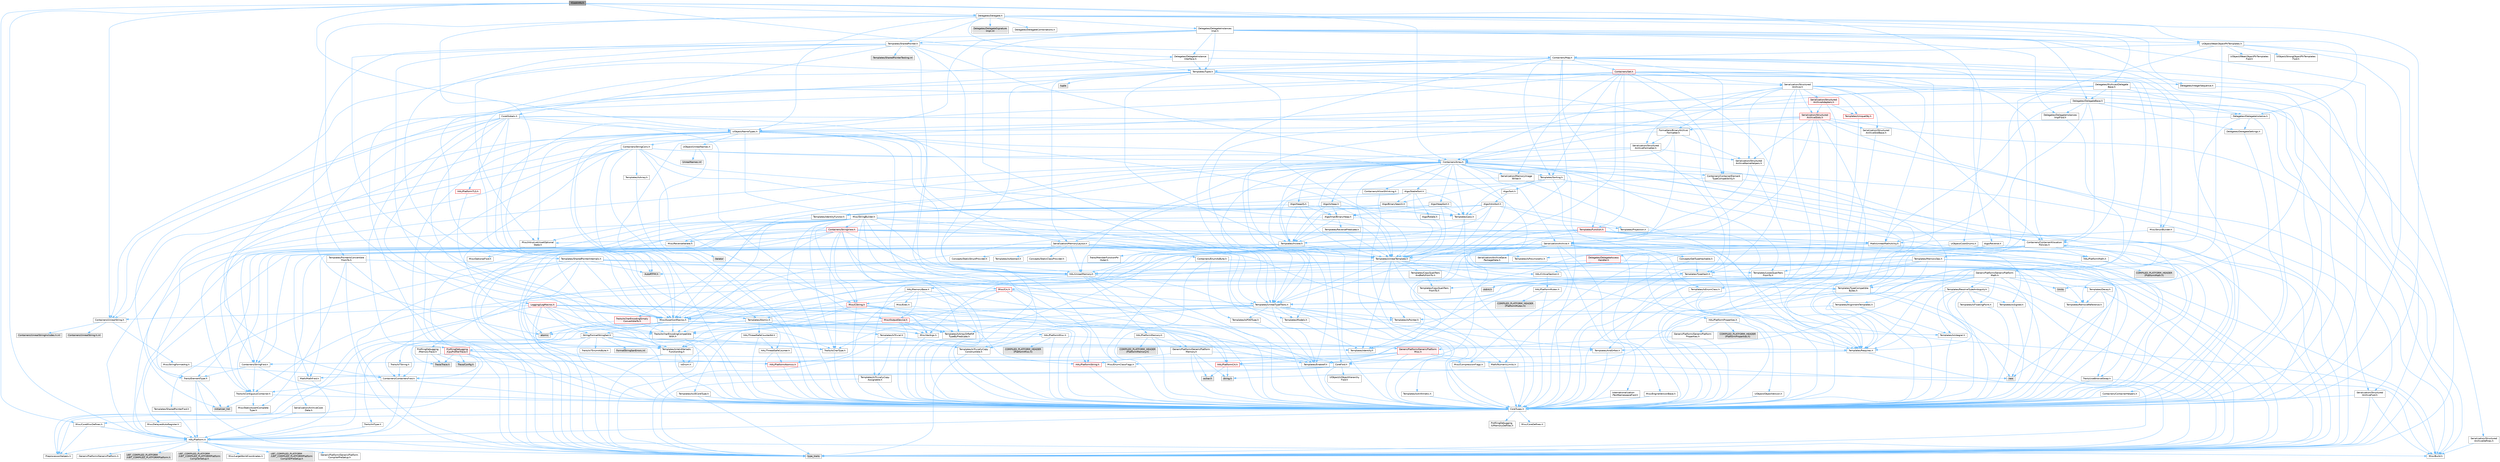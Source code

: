 digraph "ICookInfo.h"
{
 // INTERACTIVE_SVG=YES
 // LATEX_PDF_SIZE
  bgcolor="transparent";
  edge [fontname=Helvetica,fontsize=10,labelfontname=Helvetica,labelfontsize=10];
  node [fontname=Helvetica,fontsize=10,shape=box,height=0.2,width=0.4];
  Node1 [id="Node000001",label="ICookInfo.h",height=0.2,width=0.4,color="gray40", fillcolor="grey60", style="filled", fontcolor="black",tooltip=" "];
  Node1 -> Node2 [id="edge1_Node000001_Node000002",color="steelblue1",style="solid",tooltip=" "];
  Node2 [id="Node000002",label="HAL/Platform.h",height=0.2,width=0.4,color="grey40", fillcolor="white", style="filled",URL="$d9/dd0/Platform_8h.html",tooltip=" "];
  Node2 -> Node3 [id="edge2_Node000002_Node000003",color="steelblue1",style="solid",tooltip=" "];
  Node3 [id="Node000003",label="Misc/Build.h",height=0.2,width=0.4,color="grey40", fillcolor="white", style="filled",URL="$d3/dbb/Build_8h.html",tooltip=" "];
  Node2 -> Node4 [id="edge3_Node000002_Node000004",color="steelblue1",style="solid",tooltip=" "];
  Node4 [id="Node000004",label="Misc/LargeWorldCoordinates.h",height=0.2,width=0.4,color="grey40", fillcolor="white", style="filled",URL="$d2/dcb/LargeWorldCoordinates_8h.html",tooltip=" "];
  Node2 -> Node5 [id="edge4_Node000002_Node000005",color="steelblue1",style="solid",tooltip=" "];
  Node5 [id="Node000005",label="type_traits",height=0.2,width=0.4,color="grey60", fillcolor="#E0E0E0", style="filled",tooltip=" "];
  Node2 -> Node6 [id="edge5_Node000002_Node000006",color="steelblue1",style="solid",tooltip=" "];
  Node6 [id="Node000006",label="PreprocessorHelpers.h",height=0.2,width=0.4,color="grey40", fillcolor="white", style="filled",URL="$db/ddb/PreprocessorHelpers_8h.html",tooltip=" "];
  Node2 -> Node7 [id="edge6_Node000002_Node000007",color="steelblue1",style="solid",tooltip=" "];
  Node7 [id="Node000007",label="UBT_COMPILED_PLATFORM\l/UBT_COMPILED_PLATFORMPlatform\lCompilerPreSetup.h",height=0.2,width=0.4,color="grey60", fillcolor="#E0E0E0", style="filled",tooltip=" "];
  Node2 -> Node8 [id="edge7_Node000002_Node000008",color="steelblue1",style="solid",tooltip=" "];
  Node8 [id="Node000008",label="GenericPlatform/GenericPlatform\lCompilerPreSetup.h",height=0.2,width=0.4,color="grey40", fillcolor="white", style="filled",URL="$d9/dc8/GenericPlatformCompilerPreSetup_8h.html",tooltip=" "];
  Node2 -> Node9 [id="edge8_Node000002_Node000009",color="steelblue1",style="solid",tooltip=" "];
  Node9 [id="Node000009",label="GenericPlatform/GenericPlatform.h",height=0.2,width=0.4,color="grey40", fillcolor="white", style="filled",URL="$d6/d84/GenericPlatform_8h.html",tooltip=" "];
  Node2 -> Node10 [id="edge9_Node000002_Node000010",color="steelblue1",style="solid",tooltip=" "];
  Node10 [id="Node000010",label="UBT_COMPILED_PLATFORM\l/UBT_COMPILED_PLATFORMPlatform.h",height=0.2,width=0.4,color="grey60", fillcolor="#E0E0E0", style="filled",tooltip=" "];
  Node2 -> Node11 [id="edge10_Node000002_Node000011",color="steelblue1",style="solid",tooltip=" "];
  Node11 [id="Node000011",label="UBT_COMPILED_PLATFORM\l/UBT_COMPILED_PLATFORMPlatform\lCompilerSetup.h",height=0.2,width=0.4,color="grey60", fillcolor="#E0E0E0", style="filled",tooltip=" "];
  Node1 -> Node12 [id="edge11_Node000001_Node000012",color="steelblue1",style="solid",tooltip=" "];
  Node12 [id="Node000012",label="Misc/CoreMiscDefines.h",height=0.2,width=0.4,color="grey40", fillcolor="white", style="filled",URL="$da/d38/CoreMiscDefines_8h.html",tooltip=" "];
  Node12 -> Node2 [id="edge12_Node000012_Node000002",color="steelblue1",style="solid",tooltip=" "];
  Node12 -> Node6 [id="edge13_Node000012_Node000006",color="steelblue1",style="solid",tooltip=" "];
  Node1 -> Node13 [id="edge14_Node000001_Node000013",color="steelblue1",style="solid",tooltip=" "];
  Node13 [id="Node000013",label="Containers/Array.h",height=0.2,width=0.4,color="grey40", fillcolor="white", style="filled",URL="$df/dd0/Array_8h.html",tooltip=" "];
  Node13 -> Node14 [id="edge15_Node000013_Node000014",color="steelblue1",style="solid",tooltip=" "];
  Node14 [id="Node000014",label="CoreTypes.h",height=0.2,width=0.4,color="grey40", fillcolor="white", style="filled",URL="$dc/dec/CoreTypes_8h.html",tooltip=" "];
  Node14 -> Node2 [id="edge16_Node000014_Node000002",color="steelblue1",style="solid",tooltip=" "];
  Node14 -> Node15 [id="edge17_Node000014_Node000015",color="steelblue1",style="solid",tooltip=" "];
  Node15 [id="Node000015",label="ProfilingDebugging\l/UMemoryDefines.h",height=0.2,width=0.4,color="grey40", fillcolor="white", style="filled",URL="$d2/da2/UMemoryDefines_8h.html",tooltip=" "];
  Node14 -> Node12 [id="edge18_Node000014_Node000012",color="steelblue1",style="solid",tooltip=" "];
  Node14 -> Node16 [id="edge19_Node000014_Node000016",color="steelblue1",style="solid",tooltip=" "];
  Node16 [id="Node000016",label="Misc/CoreDefines.h",height=0.2,width=0.4,color="grey40", fillcolor="white", style="filled",URL="$d3/dd2/CoreDefines_8h.html",tooltip=" "];
  Node13 -> Node17 [id="edge20_Node000013_Node000017",color="steelblue1",style="solid",tooltip=" "];
  Node17 [id="Node000017",label="Misc/AssertionMacros.h",height=0.2,width=0.4,color="grey40", fillcolor="white", style="filled",URL="$d0/dfa/AssertionMacros_8h.html",tooltip=" "];
  Node17 -> Node14 [id="edge21_Node000017_Node000014",color="steelblue1",style="solid",tooltip=" "];
  Node17 -> Node2 [id="edge22_Node000017_Node000002",color="steelblue1",style="solid",tooltip=" "];
  Node17 -> Node18 [id="edge23_Node000017_Node000018",color="steelblue1",style="solid",tooltip=" "];
  Node18 [id="Node000018",label="HAL/PlatformMisc.h",height=0.2,width=0.4,color="grey40", fillcolor="white", style="filled",URL="$d0/df5/PlatformMisc_8h.html",tooltip=" "];
  Node18 -> Node14 [id="edge24_Node000018_Node000014",color="steelblue1",style="solid",tooltip=" "];
  Node18 -> Node19 [id="edge25_Node000018_Node000019",color="steelblue1",style="solid",tooltip=" "];
  Node19 [id="Node000019",label="GenericPlatform/GenericPlatform\lMisc.h",height=0.2,width=0.4,color="red", fillcolor="#FFF0F0", style="filled",URL="$db/d9a/GenericPlatformMisc_8h.html",tooltip=" "];
  Node19 -> Node20 [id="edge26_Node000019_Node000020",color="steelblue1",style="solid",tooltip=" "];
  Node20 [id="Node000020",label="Containers/StringFwd.h",height=0.2,width=0.4,color="grey40", fillcolor="white", style="filled",URL="$df/d37/StringFwd_8h.html",tooltip=" "];
  Node20 -> Node14 [id="edge27_Node000020_Node000014",color="steelblue1",style="solid",tooltip=" "];
  Node20 -> Node21 [id="edge28_Node000020_Node000021",color="steelblue1",style="solid",tooltip=" "];
  Node21 [id="Node000021",label="Traits/ElementType.h",height=0.2,width=0.4,color="grey40", fillcolor="white", style="filled",URL="$d5/d4f/ElementType_8h.html",tooltip=" "];
  Node21 -> Node2 [id="edge29_Node000021_Node000002",color="steelblue1",style="solid",tooltip=" "];
  Node21 -> Node22 [id="edge30_Node000021_Node000022",color="steelblue1",style="solid",tooltip=" "];
  Node22 [id="Node000022",label="initializer_list",height=0.2,width=0.4,color="grey60", fillcolor="#E0E0E0", style="filled",tooltip=" "];
  Node21 -> Node5 [id="edge31_Node000021_Node000005",color="steelblue1",style="solid",tooltip=" "];
  Node20 -> Node23 [id="edge32_Node000020_Node000023",color="steelblue1",style="solid",tooltip=" "];
  Node23 [id="Node000023",label="Traits/IsContiguousContainer.h",height=0.2,width=0.4,color="grey40", fillcolor="white", style="filled",URL="$d5/d3c/IsContiguousContainer_8h.html",tooltip=" "];
  Node23 -> Node14 [id="edge33_Node000023_Node000014",color="steelblue1",style="solid",tooltip=" "];
  Node23 -> Node24 [id="edge34_Node000023_Node000024",color="steelblue1",style="solid",tooltip=" "];
  Node24 [id="Node000024",label="Misc/StaticAssertComplete\lType.h",height=0.2,width=0.4,color="grey40", fillcolor="white", style="filled",URL="$d5/d4e/StaticAssertCompleteType_8h.html",tooltip=" "];
  Node23 -> Node22 [id="edge35_Node000023_Node000022",color="steelblue1",style="solid",tooltip=" "];
  Node19 -> Node25 [id="edge36_Node000019_Node000025",color="steelblue1",style="solid",tooltip=" "];
  Node25 [id="Node000025",label="CoreFwd.h",height=0.2,width=0.4,color="grey40", fillcolor="white", style="filled",URL="$d1/d1e/CoreFwd_8h.html",tooltip=" "];
  Node25 -> Node14 [id="edge37_Node000025_Node000014",color="steelblue1",style="solid",tooltip=" "];
  Node25 -> Node26 [id="edge38_Node000025_Node000026",color="steelblue1",style="solid",tooltip=" "];
  Node26 [id="Node000026",label="Containers/ContainersFwd.h",height=0.2,width=0.4,color="grey40", fillcolor="white", style="filled",URL="$d4/d0a/ContainersFwd_8h.html",tooltip=" "];
  Node26 -> Node2 [id="edge39_Node000026_Node000002",color="steelblue1",style="solid",tooltip=" "];
  Node26 -> Node14 [id="edge40_Node000026_Node000014",color="steelblue1",style="solid",tooltip=" "];
  Node26 -> Node23 [id="edge41_Node000026_Node000023",color="steelblue1",style="solid",tooltip=" "];
  Node25 -> Node27 [id="edge42_Node000025_Node000027",color="steelblue1",style="solid",tooltip=" "];
  Node27 [id="Node000027",label="Math/MathFwd.h",height=0.2,width=0.4,color="grey40", fillcolor="white", style="filled",URL="$d2/d10/MathFwd_8h.html",tooltip=" "];
  Node27 -> Node2 [id="edge43_Node000027_Node000002",color="steelblue1",style="solid",tooltip=" "];
  Node25 -> Node28 [id="edge44_Node000025_Node000028",color="steelblue1",style="solid",tooltip=" "];
  Node28 [id="Node000028",label="UObject/UObjectHierarchy\lFwd.h",height=0.2,width=0.4,color="grey40", fillcolor="white", style="filled",URL="$d3/d13/UObjectHierarchyFwd_8h.html",tooltip=" "];
  Node19 -> Node14 [id="edge45_Node000019_Node000014",color="steelblue1",style="solid",tooltip=" "];
  Node19 -> Node30 [id="edge46_Node000019_Node000030",color="steelblue1",style="solid",tooltip=" "];
  Node30 [id="Node000030",label="HAL/PlatformCrt.h",height=0.2,width=0.4,color="red", fillcolor="#FFF0F0", style="filled",URL="$d8/d75/PlatformCrt_8h.html",tooltip=" "];
  Node30 -> Node31 [id="edge47_Node000030_Node000031",color="steelblue1",style="solid",tooltip=" "];
  Node31 [id="Node000031",label="new",height=0.2,width=0.4,color="grey60", fillcolor="#E0E0E0", style="filled",tooltip=" "];
  Node30 -> Node32 [id="edge48_Node000030_Node000032",color="steelblue1",style="solid",tooltip=" "];
  Node32 [id="Node000032",label="wchar.h",height=0.2,width=0.4,color="grey60", fillcolor="#E0E0E0", style="filled",tooltip=" "];
  Node30 -> Node39 [id="edge49_Node000030_Node000039",color="steelblue1",style="solid",tooltip=" "];
  Node39 [id="Node000039",label="string.h",height=0.2,width=0.4,color="grey60", fillcolor="#E0E0E0", style="filled",tooltip=" "];
  Node19 -> Node40 [id="edge50_Node000019_Node000040",color="steelblue1",style="solid",tooltip=" "];
  Node40 [id="Node000040",label="Math/NumericLimits.h",height=0.2,width=0.4,color="grey40", fillcolor="white", style="filled",URL="$df/d1b/NumericLimits_8h.html",tooltip=" "];
  Node40 -> Node14 [id="edge51_Node000040_Node000014",color="steelblue1",style="solid",tooltip=" "];
  Node19 -> Node41 [id="edge52_Node000019_Node000041",color="steelblue1",style="solid",tooltip=" "];
  Node41 [id="Node000041",label="Misc/CompressionFlags.h",height=0.2,width=0.4,color="grey40", fillcolor="white", style="filled",URL="$d9/d76/CompressionFlags_8h.html",tooltip=" "];
  Node19 -> Node42 [id="edge53_Node000019_Node000042",color="steelblue1",style="solid",tooltip=" "];
  Node42 [id="Node000042",label="Misc/EnumClassFlags.h",height=0.2,width=0.4,color="grey40", fillcolor="white", style="filled",URL="$d8/de7/EnumClassFlags_8h.html",tooltip=" "];
  Node18 -> Node45 [id="edge54_Node000018_Node000045",color="steelblue1",style="solid",tooltip=" "];
  Node45 [id="Node000045",label="COMPILED_PLATFORM_HEADER\l(PlatformMisc.h)",height=0.2,width=0.4,color="grey60", fillcolor="#E0E0E0", style="filled",tooltip=" "];
  Node18 -> Node46 [id="edge55_Node000018_Node000046",color="steelblue1",style="solid",tooltip=" "];
  Node46 [id="Node000046",label="ProfilingDebugging\l/CpuProfilerTrace.h",height=0.2,width=0.4,color="red", fillcolor="#FFF0F0", style="filled",URL="$da/dcb/CpuProfilerTrace_8h.html",tooltip=" "];
  Node46 -> Node14 [id="edge56_Node000046_Node000014",color="steelblue1",style="solid",tooltip=" "];
  Node46 -> Node26 [id="edge57_Node000046_Node000026",color="steelblue1",style="solid",tooltip=" "];
  Node46 -> Node47 [id="edge58_Node000046_Node000047",color="steelblue1",style="solid",tooltip=" "];
  Node47 [id="Node000047",label="HAL/PlatformAtomics.h",height=0.2,width=0.4,color="red", fillcolor="#FFF0F0", style="filled",URL="$d3/d36/PlatformAtomics_8h.html",tooltip=" "];
  Node47 -> Node14 [id="edge59_Node000047_Node000014",color="steelblue1",style="solid",tooltip=" "];
  Node46 -> Node6 [id="edge60_Node000046_Node000006",color="steelblue1",style="solid",tooltip=" "];
  Node46 -> Node3 [id="edge61_Node000046_Node000003",color="steelblue1",style="solid",tooltip=" "];
  Node46 -> Node50 [id="edge62_Node000046_Node000050",color="steelblue1",style="solid",tooltip=" "];
  Node50 [id="Node000050",label="Trace/Config.h",height=0.2,width=0.4,color="grey60", fillcolor="#E0E0E0", style="filled",tooltip=" "];
  Node46 -> Node53 [id="edge63_Node000046_Node000053",color="steelblue1",style="solid",tooltip=" "];
  Node53 [id="Node000053",label="Trace/Trace.h",height=0.2,width=0.4,color="grey60", fillcolor="#E0E0E0", style="filled",tooltip=" "];
  Node17 -> Node6 [id="edge64_Node000017_Node000006",color="steelblue1",style="solid",tooltip=" "];
  Node17 -> Node54 [id="edge65_Node000017_Node000054",color="steelblue1",style="solid",tooltip=" "];
  Node54 [id="Node000054",label="Templates/EnableIf.h",height=0.2,width=0.4,color="grey40", fillcolor="white", style="filled",URL="$d7/d60/EnableIf_8h.html",tooltip=" "];
  Node54 -> Node14 [id="edge66_Node000054_Node000014",color="steelblue1",style="solid",tooltip=" "];
  Node17 -> Node55 [id="edge67_Node000017_Node000055",color="steelblue1",style="solid",tooltip=" "];
  Node55 [id="Node000055",label="Templates/IsArrayOrRefOf\lTypeByPredicate.h",height=0.2,width=0.4,color="grey40", fillcolor="white", style="filled",URL="$d6/da1/IsArrayOrRefOfTypeByPredicate_8h.html",tooltip=" "];
  Node55 -> Node14 [id="edge68_Node000055_Node000014",color="steelblue1",style="solid",tooltip=" "];
  Node17 -> Node56 [id="edge69_Node000017_Node000056",color="steelblue1",style="solid",tooltip=" "];
  Node56 [id="Node000056",label="Templates/IsValidVariadic\lFunctionArg.h",height=0.2,width=0.4,color="grey40", fillcolor="white", style="filled",URL="$d0/dc8/IsValidVariadicFunctionArg_8h.html",tooltip=" "];
  Node56 -> Node14 [id="edge70_Node000056_Node000014",color="steelblue1",style="solid",tooltip=" "];
  Node56 -> Node57 [id="edge71_Node000056_Node000057",color="steelblue1",style="solid",tooltip=" "];
  Node57 [id="Node000057",label="IsEnum.h",height=0.2,width=0.4,color="grey40", fillcolor="white", style="filled",URL="$d4/de5/IsEnum_8h.html",tooltip=" "];
  Node56 -> Node5 [id="edge72_Node000056_Node000005",color="steelblue1",style="solid",tooltip=" "];
  Node17 -> Node58 [id="edge73_Node000017_Node000058",color="steelblue1",style="solid",tooltip=" "];
  Node58 [id="Node000058",label="Traits/IsCharEncodingCompatible\lWith.h",height=0.2,width=0.4,color="grey40", fillcolor="white", style="filled",URL="$df/dd1/IsCharEncodingCompatibleWith_8h.html",tooltip=" "];
  Node58 -> Node5 [id="edge74_Node000058_Node000005",color="steelblue1",style="solid",tooltip=" "];
  Node58 -> Node59 [id="edge75_Node000058_Node000059",color="steelblue1",style="solid",tooltip=" "];
  Node59 [id="Node000059",label="Traits/IsCharType.h",height=0.2,width=0.4,color="grey40", fillcolor="white", style="filled",URL="$db/d51/IsCharType_8h.html",tooltip=" "];
  Node59 -> Node14 [id="edge76_Node000059_Node000014",color="steelblue1",style="solid",tooltip=" "];
  Node17 -> Node60 [id="edge77_Node000017_Node000060",color="steelblue1",style="solid",tooltip=" "];
  Node60 [id="Node000060",label="Misc/VarArgs.h",height=0.2,width=0.4,color="grey40", fillcolor="white", style="filled",URL="$d5/d6f/VarArgs_8h.html",tooltip=" "];
  Node60 -> Node14 [id="edge78_Node000060_Node000014",color="steelblue1",style="solid",tooltip=" "];
  Node17 -> Node61 [id="edge79_Node000017_Node000061",color="steelblue1",style="solid",tooltip=" "];
  Node61 [id="Node000061",label="String/FormatStringSan.h",height=0.2,width=0.4,color="grey40", fillcolor="white", style="filled",URL="$d3/d8b/FormatStringSan_8h.html",tooltip=" "];
  Node61 -> Node5 [id="edge80_Node000061_Node000005",color="steelblue1",style="solid",tooltip=" "];
  Node61 -> Node14 [id="edge81_Node000061_Node000014",color="steelblue1",style="solid",tooltip=" "];
  Node61 -> Node62 [id="edge82_Node000061_Node000062",color="steelblue1",style="solid",tooltip=" "];
  Node62 [id="Node000062",label="Templates/Requires.h",height=0.2,width=0.4,color="grey40", fillcolor="white", style="filled",URL="$dc/d96/Requires_8h.html",tooltip=" "];
  Node62 -> Node54 [id="edge83_Node000062_Node000054",color="steelblue1",style="solid",tooltip=" "];
  Node62 -> Node5 [id="edge84_Node000062_Node000005",color="steelblue1",style="solid",tooltip=" "];
  Node61 -> Node63 [id="edge85_Node000061_Node000063",color="steelblue1",style="solid",tooltip=" "];
  Node63 [id="Node000063",label="Templates/Identity.h",height=0.2,width=0.4,color="grey40", fillcolor="white", style="filled",URL="$d0/dd5/Identity_8h.html",tooltip=" "];
  Node61 -> Node56 [id="edge86_Node000061_Node000056",color="steelblue1",style="solid",tooltip=" "];
  Node61 -> Node59 [id="edge87_Node000061_Node000059",color="steelblue1",style="solid",tooltip=" "];
  Node61 -> Node64 [id="edge88_Node000061_Node000064",color="steelblue1",style="solid",tooltip=" "];
  Node64 [id="Node000064",label="Traits/IsTEnumAsByte.h",height=0.2,width=0.4,color="grey40", fillcolor="white", style="filled",URL="$d1/de6/IsTEnumAsByte_8h.html",tooltip=" "];
  Node61 -> Node65 [id="edge89_Node000061_Node000065",color="steelblue1",style="solid",tooltip=" "];
  Node65 [id="Node000065",label="Traits/IsTString.h",height=0.2,width=0.4,color="grey40", fillcolor="white", style="filled",URL="$d0/df8/IsTString_8h.html",tooltip=" "];
  Node65 -> Node26 [id="edge90_Node000065_Node000026",color="steelblue1",style="solid",tooltip=" "];
  Node61 -> Node26 [id="edge91_Node000061_Node000026",color="steelblue1",style="solid",tooltip=" "];
  Node61 -> Node66 [id="edge92_Node000061_Node000066",color="steelblue1",style="solid",tooltip=" "];
  Node66 [id="Node000066",label="FormatStringSanErrors.inl",height=0.2,width=0.4,color="grey60", fillcolor="#E0E0E0", style="filled",tooltip=" "];
  Node17 -> Node67 [id="edge93_Node000017_Node000067",color="steelblue1",style="solid",tooltip=" "];
  Node67 [id="Node000067",label="atomic",height=0.2,width=0.4,color="grey60", fillcolor="#E0E0E0", style="filled",tooltip=" "];
  Node13 -> Node68 [id="edge94_Node000013_Node000068",color="steelblue1",style="solid",tooltip=" "];
  Node68 [id="Node000068",label="Misc/IntrusiveUnsetOptional\lState.h",height=0.2,width=0.4,color="grey40", fillcolor="white", style="filled",URL="$d2/d0a/IntrusiveUnsetOptionalState_8h.html",tooltip=" "];
  Node68 -> Node69 [id="edge95_Node000068_Node000069",color="steelblue1",style="solid",tooltip=" "];
  Node69 [id="Node000069",label="Misc/OptionalFwd.h",height=0.2,width=0.4,color="grey40", fillcolor="white", style="filled",URL="$dc/d50/OptionalFwd_8h.html",tooltip=" "];
  Node13 -> Node70 [id="edge96_Node000013_Node000070",color="steelblue1",style="solid",tooltip=" "];
  Node70 [id="Node000070",label="Misc/ReverseIterate.h",height=0.2,width=0.4,color="grey40", fillcolor="white", style="filled",URL="$db/de3/ReverseIterate_8h.html",tooltip=" "];
  Node70 -> Node2 [id="edge97_Node000070_Node000002",color="steelblue1",style="solid",tooltip=" "];
  Node70 -> Node71 [id="edge98_Node000070_Node000071",color="steelblue1",style="solid",tooltip=" "];
  Node71 [id="Node000071",label="iterator",height=0.2,width=0.4,color="grey60", fillcolor="#E0E0E0", style="filled",tooltip=" "];
  Node13 -> Node72 [id="edge99_Node000013_Node000072",color="steelblue1",style="solid",tooltip=" "];
  Node72 [id="Node000072",label="HAL/UnrealMemory.h",height=0.2,width=0.4,color="grey40", fillcolor="white", style="filled",URL="$d9/d96/UnrealMemory_8h.html",tooltip=" "];
  Node72 -> Node14 [id="edge100_Node000072_Node000014",color="steelblue1",style="solid",tooltip=" "];
  Node72 -> Node73 [id="edge101_Node000072_Node000073",color="steelblue1",style="solid",tooltip=" "];
  Node73 [id="Node000073",label="GenericPlatform/GenericPlatform\lMemory.h",height=0.2,width=0.4,color="grey40", fillcolor="white", style="filled",URL="$dd/d22/GenericPlatformMemory_8h.html",tooltip=" "];
  Node73 -> Node25 [id="edge102_Node000073_Node000025",color="steelblue1",style="solid",tooltip=" "];
  Node73 -> Node14 [id="edge103_Node000073_Node000014",color="steelblue1",style="solid",tooltip=" "];
  Node73 -> Node74 [id="edge104_Node000073_Node000074",color="steelblue1",style="solid",tooltip=" "];
  Node74 [id="Node000074",label="HAL/PlatformString.h",height=0.2,width=0.4,color="red", fillcolor="#FFF0F0", style="filled",URL="$db/db5/PlatformString_8h.html",tooltip=" "];
  Node74 -> Node14 [id="edge105_Node000074_Node000014",color="steelblue1",style="solid",tooltip=" "];
  Node73 -> Node39 [id="edge106_Node000073_Node000039",color="steelblue1",style="solid",tooltip=" "];
  Node73 -> Node32 [id="edge107_Node000073_Node000032",color="steelblue1",style="solid",tooltip=" "];
  Node72 -> Node76 [id="edge108_Node000072_Node000076",color="steelblue1",style="solid",tooltip=" "];
  Node76 [id="Node000076",label="HAL/MemoryBase.h",height=0.2,width=0.4,color="grey40", fillcolor="white", style="filled",URL="$d6/d9f/MemoryBase_8h.html",tooltip=" "];
  Node76 -> Node14 [id="edge109_Node000076_Node000014",color="steelblue1",style="solid",tooltip=" "];
  Node76 -> Node47 [id="edge110_Node000076_Node000047",color="steelblue1",style="solid",tooltip=" "];
  Node76 -> Node30 [id="edge111_Node000076_Node000030",color="steelblue1",style="solid",tooltip=" "];
  Node76 -> Node77 [id="edge112_Node000076_Node000077",color="steelblue1",style="solid",tooltip=" "];
  Node77 [id="Node000077",label="Misc/Exec.h",height=0.2,width=0.4,color="grey40", fillcolor="white", style="filled",URL="$de/ddb/Exec_8h.html",tooltip=" "];
  Node77 -> Node14 [id="edge113_Node000077_Node000014",color="steelblue1",style="solid",tooltip=" "];
  Node77 -> Node17 [id="edge114_Node000077_Node000017",color="steelblue1",style="solid",tooltip=" "];
  Node76 -> Node78 [id="edge115_Node000076_Node000078",color="steelblue1",style="solid",tooltip=" "];
  Node78 [id="Node000078",label="Misc/OutputDevice.h",height=0.2,width=0.4,color="red", fillcolor="#FFF0F0", style="filled",URL="$d7/d32/OutputDevice_8h.html",tooltip=" "];
  Node78 -> Node25 [id="edge116_Node000078_Node000025",color="steelblue1",style="solid",tooltip=" "];
  Node78 -> Node14 [id="edge117_Node000078_Node000014",color="steelblue1",style="solid",tooltip=" "];
  Node78 -> Node60 [id="edge118_Node000078_Node000060",color="steelblue1",style="solid",tooltip=" "];
  Node78 -> Node55 [id="edge119_Node000078_Node000055",color="steelblue1",style="solid",tooltip=" "];
  Node78 -> Node56 [id="edge120_Node000078_Node000056",color="steelblue1",style="solid",tooltip=" "];
  Node78 -> Node58 [id="edge121_Node000078_Node000058",color="steelblue1",style="solid",tooltip=" "];
  Node76 -> Node80 [id="edge122_Node000076_Node000080",color="steelblue1",style="solid",tooltip=" "];
  Node80 [id="Node000080",label="Templates/Atomic.h",height=0.2,width=0.4,color="grey40", fillcolor="white", style="filled",URL="$d3/d91/Atomic_8h.html",tooltip=" "];
  Node80 -> Node81 [id="edge123_Node000080_Node000081",color="steelblue1",style="solid",tooltip=" "];
  Node81 [id="Node000081",label="HAL/ThreadSafeCounter.h",height=0.2,width=0.4,color="grey40", fillcolor="white", style="filled",URL="$dc/dc9/ThreadSafeCounter_8h.html",tooltip=" "];
  Node81 -> Node14 [id="edge124_Node000081_Node000014",color="steelblue1",style="solid",tooltip=" "];
  Node81 -> Node47 [id="edge125_Node000081_Node000047",color="steelblue1",style="solid",tooltip=" "];
  Node80 -> Node82 [id="edge126_Node000080_Node000082",color="steelblue1",style="solid",tooltip=" "];
  Node82 [id="Node000082",label="HAL/ThreadSafeCounter64.h",height=0.2,width=0.4,color="grey40", fillcolor="white", style="filled",URL="$d0/d12/ThreadSafeCounter64_8h.html",tooltip=" "];
  Node82 -> Node14 [id="edge127_Node000082_Node000014",color="steelblue1",style="solid",tooltip=" "];
  Node82 -> Node81 [id="edge128_Node000082_Node000081",color="steelblue1",style="solid",tooltip=" "];
  Node80 -> Node83 [id="edge129_Node000080_Node000083",color="steelblue1",style="solid",tooltip=" "];
  Node83 [id="Node000083",label="Templates/IsIntegral.h",height=0.2,width=0.4,color="grey40", fillcolor="white", style="filled",URL="$da/d64/IsIntegral_8h.html",tooltip=" "];
  Node83 -> Node14 [id="edge130_Node000083_Node000014",color="steelblue1",style="solid",tooltip=" "];
  Node80 -> Node84 [id="edge131_Node000080_Node000084",color="steelblue1",style="solid",tooltip=" "];
  Node84 [id="Node000084",label="Templates/IsTrivial.h",height=0.2,width=0.4,color="grey40", fillcolor="white", style="filled",URL="$da/d4c/IsTrivial_8h.html",tooltip=" "];
  Node84 -> Node85 [id="edge132_Node000084_Node000085",color="steelblue1",style="solid",tooltip=" "];
  Node85 [id="Node000085",label="Templates/AndOrNot.h",height=0.2,width=0.4,color="grey40", fillcolor="white", style="filled",URL="$db/d0a/AndOrNot_8h.html",tooltip=" "];
  Node85 -> Node14 [id="edge133_Node000085_Node000014",color="steelblue1",style="solid",tooltip=" "];
  Node84 -> Node86 [id="edge134_Node000084_Node000086",color="steelblue1",style="solid",tooltip=" "];
  Node86 [id="Node000086",label="Templates/IsTriviallyCopy\lConstructible.h",height=0.2,width=0.4,color="grey40", fillcolor="white", style="filled",URL="$d3/d78/IsTriviallyCopyConstructible_8h.html",tooltip=" "];
  Node86 -> Node14 [id="edge135_Node000086_Node000014",color="steelblue1",style="solid",tooltip=" "];
  Node86 -> Node5 [id="edge136_Node000086_Node000005",color="steelblue1",style="solid",tooltip=" "];
  Node84 -> Node87 [id="edge137_Node000084_Node000087",color="steelblue1",style="solid",tooltip=" "];
  Node87 [id="Node000087",label="Templates/IsTriviallyCopy\lAssignable.h",height=0.2,width=0.4,color="grey40", fillcolor="white", style="filled",URL="$d2/df2/IsTriviallyCopyAssignable_8h.html",tooltip=" "];
  Node87 -> Node14 [id="edge138_Node000087_Node000014",color="steelblue1",style="solid",tooltip=" "];
  Node87 -> Node5 [id="edge139_Node000087_Node000005",color="steelblue1",style="solid",tooltip=" "];
  Node84 -> Node5 [id="edge140_Node000084_Node000005",color="steelblue1",style="solid",tooltip=" "];
  Node80 -> Node88 [id="edge141_Node000080_Node000088",color="steelblue1",style="solid",tooltip=" "];
  Node88 [id="Node000088",label="Traits/IntType.h",height=0.2,width=0.4,color="grey40", fillcolor="white", style="filled",URL="$d7/deb/IntType_8h.html",tooltip=" "];
  Node88 -> Node2 [id="edge142_Node000088_Node000002",color="steelblue1",style="solid",tooltip=" "];
  Node80 -> Node67 [id="edge143_Node000080_Node000067",color="steelblue1",style="solid",tooltip=" "];
  Node72 -> Node89 [id="edge144_Node000072_Node000089",color="steelblue1",style="solid",tooltip=" "];
  Node89 [id="Node000089",label="HAL/PlatformMemory.h",height=0.2,width=0.4,color="grey40", fillcolor="white", style="filled",URL="$de/d68/PlatformMemory_8h.html",tooltip=" "];
  Node89 -> Node14 [id="edge145_Node000089_Node000014",color="steelblue1",style="solid",tooltip=" "];
  Node89 -> Node73 [id="edge146_Node000089_Node000073",color="steelblue1",style="solid",tooltip=" "];
  Node89 -> Node90 [id="edge147_Node000089_Node000090",color="steelblue1",style="solid",tooltip=" "];
  Node90 [id="Node000090",label="COMPILED_PLATFORM_HEADER\l(PlatformMemory.h)",height=0.2,width=0.4,color="grey60", fillcolor="#E0E0E0", style="filled",tooltip=" "];
  Node72 -> Node91 [id="edge148_Node000072_Node000091",color="steelblue1",style="solid",tooltip=" "];
  Node91 [id="Node000091",label="ProfilingDebugging\l/MemoryTrace.h",height=0.2,width=0.4,color="grey40", fillcolor="white", style="filled",URL="$da/dd7/MemoryTrace_8h.html",tooltip=" "];
  Node91 -> Node2 [id="edge149_Node000091_Node000002",color="steelblue1",style="solid",tooltip=" "];
  Node91 -> Node42 [id="edge150_Node000091_Node000042",color="steelblue1",style="solid",tooltip=" "];
  Node91 -> Node50 [id="edge151_Node000091_Node000050",color="steelblue1",style="solid",tooltip=" "];
  Node91 -> Node53 [id="edge152_Node000091_Node000053",color="steelblue1",style="solid",tooltip=" "];
  Node72 -> Node92 [id="edge153_Node000072_Node000092",color="steelblue1",style="solid",tooltip=" "];
  Node92 [id="Node000092",label="Templates/IsPointer.h",height=0.2,width=0.4,color="grey40", fillcolor="white", style="filled",URL="$d7/d05/IsPointer_8h.html",tooltip=" "];
  Node92 -> Node14 [id="edge154_Node000092_Node000014",color="steelblue1",style="solid",tooltip=" "];
  Node13 -> Node93 [id="edge155_Node000013_Node000093",color="steelblue1",style="solid",tooltip=" "];
  Node93 [id="Node000093",label="Templates/UnrealTypeTraits.h",height=0.2,width=0.4,color="grey40", fillcolor="white", style="filled",URL="$d2/d2d/UnrealTypeTraits_8h.html",tooltip=" "];
  Node93 -> Node14 [id="edge156_Node000093_Node000014",color="steelblue1",style="solid",tooltip=" "];
  Node93 -> Node92 [id="edge157_Node000093_Node000092",color="steelblue1",style="solid",tooltip=" "];
  Node93 -> Node17 [id="edge158_Node000093_Node000017",color="steelblue1",style="solid",tooltip=" "];
  Node93 -> Node85 [id="edge159_Node000093_Node000085",color="steelblue1",style="solid",tooltip=" "];
  Node93 -> Node54 [id="edge160_Node000093_Node000054",color="steelblue1",style="solid",tooltip=" "];
  Node93 -> Node94 [id="edge161_Node000093_Node000094",color="steelblue1",style="solid",tooltip=" "];
  Node94 [id="Node000094",label="Templates/IsArithmetic.h",height=0.2,width=0.4,color="grey40", fillcolor="white", style="filled",URL="$d2/d5d/IsArithmetic_8h.html",tooltip=" "];
  Node94 -> Node14 [id="edge162_Node000094_Node000014",color="steelblue1",style="solid",tooltip=" "];
  Node93 -> Node57 [id="edge163_Node000093_Node000057",color="steelblue1",style="solid",tooltip=" "];
  Node93 -> Node95 [id="edge164_Node000093_Node000095",color="steelblue1",style="solid",tooltip=" "];
  Node95 [id="Node000095",label="Templates/Models.h",height=0.2,width=0.4,color="grey40", fillcolor="white", style="filled",URL="$d3/d0c/Models_8h.html",tooltip=" "];
  Node95 -> Node63 [id="edge165_Node000095_Node000063",color="steelblue1",style="solid",tooltip=" "];
  Node93 -> Node96 [id="edge166_Node000093_Node000096",color="steelblue1",style="solid",tooltip=" "];
  Node96 [id="Node000096",label="Templates/IsPODType.h",height=0.2,width=0.4,color="grey40", fillcolor="white", style="filled",URL="$d7/db1/IsPODType_8h.html",tooltip=" "];
  Node96 -> Node14 [id="edge167_Node000096_Node000014",color="steelblue1",style="solid",tooltip=" "];
  Node93 -> Node97 [id="edge168_Node000093_Node000097",color="steelblue1",style="solid",tooltip=" "];
  Node97 [id="Node000097",label="Templates/IsUECoreType.h",height=0.2,width=0.4,color="grey40", fillcolor="white", style="filled",URL="$d1/db8/IsUECoreType_8h.html",tooltip=" "];
  Node97 -> Node14 [id="edge169_Node000097_Node000014",color="steelblue1",style="solid",tooltip=" "];
  Node97 -> Node5 [id="edge170_Node000097_Node000005",color="steelblue1",style="solid",tooltip=" "];
  Node93 -> Node86 [id="edge171_Node000093_Node000086",color="steelblue1",style="solid",tooltip=" "];
  Node13 -> Node98 [id="edge172_Node000013_Node000098",color="steelblue1",style="solid",tooltip=" "];
  Node98 [id="Node000098",label="Templates/UnrealTemplate.h",height=0.2,width=0.4,color="grey40", fillcolor="white", style="filled",URL="$d4/d24/UnrealTemplate_8h.html",tooltip=" "];
  Node98 -> Node14 [id="edge173_Node000098_Node000014",color="steelblue1",style="solid",tooltip=" "];
  Node98 -> Node92 [id="edge174_Node000098_Node000092",color="steelblue1",style="solid",tooltip=" "];
  Node98 -> Node72 [id="edge175_Node000098_Node000072",color="steelblue1",style="solid",tooltip=" "];
  Node98 -> Node99 [id="edge176_Node000098_Node000099",color="steelblue1",style="solid",tooltip=" "];
  Node99 [id="Node000099",label="Templates/CopyQualifiers\lAndRefsFromTo.h",height=0.2,width=0.4,color="grey40", fillcolor="white", style="filled",URL="$d3/db3/CopyQualifiersAndRefsFromTo_8h.html",tooltip=" "];
  Node99 -> Node100 [id="edge177_Node000099_Node000100",color="steelblue1",style="solid",tooltip=" "];
  Node100 [id="Node000100",label="Templates/CopyQualifiers\lFromTo.h",height=0.2,width=0.4,color="grey40", fillcolor="white", style="filled",URL="$d5/db4/CopyQualifiersFromTo_8h.html",tooltip=" "];
  Node98 -> Node93 [id="edge178_Node000098_Node000093",color="steelblue1",style="solid",tooltip=" "];
  Node98 -> Node101 [id="edge179_Node000098_Node000101",color="steelblue1",style="solid",tooltip=" "];
  Node101 [id="Node000101",label="Templates/RemoveReference.h",height=0.2,width=0.4,color="grey40", fillcolor="white", style="filled",URL="$da/dbe/RemoveReference_8h.html",tooltip=" "];
  Node101 -> Node14 [id="edge180_Node000101_Node000014",color="steelblue1",style="solid",tooltip=" "];
  Node98 -> Node62 [id="edge181_Node000098_Node000062",color="steelblue1",style="solid",tooltip=" "];
  Node98 -> Node102 [id="edge182_Node000098_Node000102",color="steelblue1",style="solid",tooltip=" "];
  Node102 [id="Node000102",label="Templates/TypeCompatible\lBytes.h",height=0.2,width=0.4,color="grey40", fillcolor="white", style="filled",URL="$df/d0a/TypeCompatibleBytes_8h.html",tooltip=" "];
  Node102 -> Node14 [id="edge183_Node000102_Node000014",color="steelblue1",style="solid",tooltip=" "];
  Node102 -> Node39 [id="edge184_Node000102_Node000039",color="steelblue1",style="solid",tooltip=" "];
  Node102 -> Node31 [id="edge185_Node000102_Node000031",color="steelblue1",style="solid",tooltip=" "];
  Node102 -> Node5 [id="edge186_Node000102_Node000005",color="steelblue1",style="solid",tooltip=" "];
  Node98 -> Node63 [id="edge187_Node000098_Node000063",color="steelblue1",style="solid",tooltip=" "];
  Node98 -> Node23 [id="edge188_Node000098_Node000023",color="steelblue1",style="solid",tooltip=" "];
  Node98 -> Node103 [id="edge189_Node000098_Node000103",color="steelblue1",style="solid",tooltip=" "];
  Node103 [id="Node000103",label="Traits/UseBitwiseSwap.h",height=0.2,width=0.4,color="grey40", fillcolor="white", style="filled",URL="$db/df3/UseBitwiseSwap_8h.html",tooltip=" "];
  Node103 -> Node14 [id="edge190_Node000103_Node000014",color="steelblue1",style="solid",tooltip=" "];
  Node103 -> Node5 [id="edge191_Node000103_Node000005",color="steelblue1",style="solid",tooltip=" "];
  Node98 -> Node5 [id="edge192_Node000098_Node000005",color="steelblue1",style="solid",tooltip=" "];
  Node13 -> Node104 [id="edge193_Node000013_Node000104",color="steelblue1",style="solid",tooltip=" "];
  Node104 [id="Node000104",label="Containers/AllowShrinking.h",height=0.2,width=0.4,color="grey40", fillcolor="white", style="filled",URL="$d7/d1a/AllowShrinking_8h.html",tooltip=" "];
  Node104 -> Node14 [id="edge194_Node000104_Node000014",color="steelblue1",style="solid",tooltip=" "];
  Node13 -> Node105 [id="edge195_Node000013_Node000105",color="steelblue1",style="solid",tooltip=" "];
  Node105 [id="Node000105",label="Containers/ContainerAllocation\lPolicies.h",height=0.2,width=0.4,color="grey40", fillcolor="white", style="filled",URL="$d7/dff/ContainerAllocationPolicies_8h.html",tooltip=" "];
  Node105 -> Node14 [id="edge196_Node000105_Node000014",color="steelblue1",style="solid",tooltip=" "];
  Node105 -> Node106 [id="edge197_Node000105_Node000106",color="steelblue1",style="solid",tooltip=" "];
  Node106 [id="Node000106",label="Containers/ContainerHelpers.h",height=0.2,width=0.4,color="grey40", fillcolor="white", style="filled",URL="$d7/d33/ContainerHelpers_8h.html",tooltip=" "];
  Node106 -> Node14 [id="edge198_Node000106_Node000014",color="steelblue1",style="solid",tooltip=" "];
  Node105 -> Node105 [id="edge199_Node000105_Node000105",color="steelblue1",style="solid",tooltip=" "];
  Node105 -> Node107 [id="edge200_Node000105_Node000107",color="steelblue1",style="solid",tooltip=" "];
  Node107 [id="Node000107",label="HAL/PlatformMath.h",height=0.2,width=0.4,color="grey40", fillcolor="white", style="filled",URL="$dc/d53/PlatformMath_8h.html",tooltip=" "];
  Node107 -> Node14 [id="edge201_Node000107_Node000014",color="steelblue1",style="solid",tooltip=" "];
  Node107 -> Node108 [id="edge202_Node000107_Node000108",color="steelblue1",style="solid",tooltip=" "];
  Node108 [id="Node000108",label="GenericPlatform/GenericPlatform\lMath.h",height=0.2,width=0.4,color="grey40", fillcolor="white", style="filled",URL="$d5/d79/GenericPlatformMath_8h.html",tooltip=" "];
  Node108 -> Node14 [id="edge203_Node000108_Node000014",color="steelblue1",style="solid",tooltip=" "];
  Node108 -> Node26 [id="edge204_Node000108_Node000026",color="steelblue1",style="solid",tooltip=" "];
  Node108 -> Node30 [id="edge205_Node000108_Node000030",color="steelblue1",style="solid",tooltip=" "];
  Node108 -> Node85 [id="edge206_Node000108_Node000085",color="steelblue1",style="solid",tooltip=" "];
  Node108 -> Node109 [id="edge207_Node000108_Node000109",color="steelblue1",style="solid",tooltip=" "];
  Node109 [id="Node000109",label="Templates/Decay.h",height=0.2,width=0.4,color="grey40", fillcolor="white", style="filled",URL="$dd/d0f/Decay_8h.html",tooltip=" "];
  Node109 -> Node14 [id="edge208_Node000109_Node000014",color="steelblue1",style="solid",tooltip=" "];
  Node109 -> Node101 [id="edge209_Node000109_Node000101",color="steelblue1",style="solid",tooltip=" "];
  Node109 -> Node5 [id="edge210_Node000109_Node000005",color="steelblue1",style="solid",tooltip=" "];
  Node108 -> Node110 [id="edge211_Node000108_Node000110",color="steelblue1",style="solid",tooltip=" "];
  Node110 [id="Node000110",label="Templates/IsFloatingPoint.h",height=0.2,width=0.4,color="grey40", fillcolor="white", style="filled",URL="$d3/d11/IsFloatingPoint_8h.html",tooltip=" "];
  Node110 -> Node14 [id="edge212_Node000110_Node000014",color="steelblue1",style="solid",tooltip=" "];
  Node108 -> Node93 [id="edge213_Node000108_Node000093",color="steelblue1",style="solid",tooltip=" "];
  Node108 -> Node62 [id="edge214_Node000108_Node000062",color="steelblue1",style="solid",tooltip=" "];
  Node108 -> Node111 [id="edge215_Node000108_Node000111",color="steelblue1",style="solid",tooltip=" "];
  Node111 [id="Node000111",label="Templates/ResolveTypeAmbiguity.h",height=0.2,width=0.4,color="grey40", fillcolor="white", style="filled",URL="$df/d1f/ResolveTypeAmbiguity_8h.html",tooltip=" "];
  Node111 -> Node14 [id="edge216_Node000111_Node000014",color="steelblue1",style="solid",tooltip=" "];
  Node111 -> Node110 [id="edge217_Node000111_Node000110",color="steelblue1",style="solid",tooltip=" "];
  Node111 -> Node93 [id="edge218_Node000111_Node000093",color="steelblue1",style="solid",tooltip=" "];
  Node111 -> Node112 [id="edge219_Node000111_Node000112",color="steelblue1",style="solid",tooltip=" "];
  Node112 [id="Node000112",label="Templates/IsSigned.h",height=0.2,width=0.4,color="grey40", fillcolor="white", style="filled",URL="$d8/dd8/IsSigned_8h.html",tooltip=" "];
  Node112 -> Node14 [id="edge220_Node000112_Node000014",color="steelblue1",style="solid",tooltip=" "];
  Node111 -> Node83 [id="edge221_Node000111_Node000083",color="steelblue1",style="solid",tooltip=" "];
  Node111 -> Node62 [id="edge222_Node000111_Node000062",color="steelblue1",style="solid",tooltip=" "];
  Node108 -> Node102 [id="edge223_Node000108_Node000102",color="steelblue1",style="solid",tooltip=" "];
  Node108 -> Node113 [id="edge224_Node000108_Node000113",color="steelblue1",style="solid",tooltip=" "];
  Node113 [id="Node000113",label="limits",height=0.2,width=0.4,color="grey60", fillcolor="#E0E0E0", style="filled",tooltip=" "];
  Node108 -> Node5 [id="edge225_Node000108_Node000005",color="steelblue1",style="solid",tooltip=" "];
  Node107 -> Node114 [id="edge226_Node000107_Node000114",color="steelblue1",style="solid",tooltip=" "];
  Node114 [id="Node000114",label="COMPILED_PLATFORM_HEADER\l(PlatformMath.h)",height=0.2,width=0.4,color="grey60", fillcolor="#E0E0E0", style="filled",tooltip=" "];
  Node105 -> Node72 [id="edge227_Node000105_Node000072",color="steelblue1",style="solid",tooltip=" "];
  Node105 -> Node40 [id="edge228_Node000105_Node000040",color="steelblue1",style="solid",tooltip=" "];
  Node105 -> Node17 [id="edge229_Node000105_Node000017",color="steelblue1",style="solid",tooltip=" "];
  Node105 -> Node115 [id="edge230_Node000105_Node000115",color="steelblue1",style="solid",tooltip=" "];
  Node115 [id="Node000115",label="Templates/IsPolymorphic.h",height=0.2,width=0.4,color="grey40", fillcolor="white", style="filled",URL="$dc/d20/IsPolymorphic_8h.html",tooltip=" "];
  Node105 -> Node116 [id="edge231_Node000105_Node000116",color="steelblue1",style="solid",tooltip=" "];
  Node116 [id="Node000116",label="Templates/MemoryOps.h",height=0.2,width=0.4,color="grey40", fillcolor="white", style="filled",URL="$db/dea/MemoryOps_8h.html",tooltip=" "];
  Node116 -> Node14 [id="edge232_Node000116_Node000014",color="steelblue1",style="solid",tooltip=" "];
  Node116 -> Node72 [id="edge233_Node000116_Node000072",color="steelblue1",style="solid",tooltip=" "];
  Node116 -> Node87 [id="edge234_Node000116_Node000087",color="steelblue1",style="solid",tooltip=" "];
  Node116 -> Node86 [id="edge235_Node000116_Node000086",color="steelblue1",style="solid",tooltip=" "];
  Node116 -> Node62 [id="edge236_Node000116_Node000062",color="steelblue1",style="solid",tooltip=" "];
  Node116 -> Node93 [id="edge237_Node000116_Node000093",color="steelblue1",style="solid",tooltip=" "];
  Node116 -> Node103 [id="edge238_Node000116_Node000103",color="steelblue1",style="solid",tooltip=" "];
  Node116 -> Node31 [id="edge239_Node000116_Node000031",color="steelblue1",style="solid",tooltip=" "];
  Node116 -> Node5 [id="edge240_Node000116_Node000005",color="steelblue1",style="solid",tooltip=" "];
  Node105 -> Node102 [id="edge241_Node000105_Node000102",color="steelblue1",style="solid",tooltip=" "];
  Node105 -> Node5 [id="edge242_Node000105_Node000005",color="steelblue1",style="solid",tooltip=" "];
  Node13 -> Node117 [id="edge243_Node000013_Node000117",color="steelblue1",style="solid",tooltip=" "];
  Node117 [id="Node000117",label="Containers/ContainerElement\lTypeCompatibility.h",height=0.2,width=0.4,color="grey40", fillcolor="white", style="filled",URL="$df/ddf/ContainerElementTypeCompatibility_8h.html",tooltip=" "];
  Node117 -> Node14 [id="edge244_Node000117_Node000014",color="steelblue1",style="solid",tooltip=" "];
  Node117 -> Node93 [id="edge245_Node000117_Node000093",color="steelblue1",style="solid",tooltip=" "];
  Node13 -> Node118 [id="edge246_Node000013_Node000118",color="steelblue1",style="solid",tooltip=" "];
  Node118 [id="Node000118",label="Serialization/Archive.h",height=0.2,width=0.4,color="grey40", fillcolor="white", style="filled",URL="$d7/d3b/Archive_8h.html",tooltip=" "];
  Node118 -> Node25 [id="edge247_Node000118_Node000025",color="steelblue1",style="solid",tooltip=" "];
  Node118 -> Node14 [id="edge248_Node000118_Node000014",color="steelblue1",style="solid",tooltip=" "];
  Node118 -> Node119 [id="edge249_Node000118_Node000119",color="steelblue1",style="solid",tooltip=" "];
  Node119 [id="Node000119",label="HAL/PlatformProperties.h",height=0.2,width=0.4,color="grey40", fillcolor="white", style="filled",URL="$d9/db0/PlatformProperties_8h.html",tooltip=" "];
  Node119 -> Node14 [id="edge250_Node000119_Node000014",color="steelblue1",style="solid",tooltip=" "];
  Node119 -> Node120 [id="edge251_Node000119_Node000120",color="steelblue1",style="solid",tooltip=" "];
  Node120 [id="Node000120",label="GenericPlatform/GenericPlatform\lProperties.h",height=0.2,width=0.4,color="grey40", fillcolor="white", style="filled",URL="$d2/dcd/GenericPlatformProperties_8h.html",tooltip=" "];
  Node120 -> Node14 [id="edge252_Node000120_Node000014",color="steelblue1",style="solid",tooltip=" "];
  Node120 -> Node19 [id="edge253_Node000120_Node000019",color="steelblue1",style="solid",tooltip=" "];
  Node119 -> Node121 [id="edge254_Node000119_Node000121",color="steelblue1",style="solid",tooltip=" "];
  Node121 [id="Node000121",label="COMPILED_PLATFORM_HEADER\l(PlatformProperties.h)",height=0.2,width=0.4,color="grey60", fillcolor="#E0E0E0", style="filled",tooltip=" "];
  Node118 -> Node122 [id="edge255_Node000118_Node000122",color="steelblue1",style="solid",tooltip=" "];
  Node122 [id="Node000122",label="Internationalization\l/TextNamespaceFwd.h",height=0.2,width=0.4,color="grey40", fillcolor="white", style="filled",URL="$d8/d97/TextNamespaceFwd_8h.html",tooltip=" "];
  Node122 -> Node14 [id="edge256_Node000122_Node000014",color="steelblue1",style="solid",tooltip=" "];
  Node118 -> Node27 [id="edge257_Node000118_Node000027",color="steelblue1",style="solid",tooltip=" "];
  Node118 -> Node17 [id="edge258_Node000118_Node000017",color="steelblue1",style="solid",tooltip=" "];
  Node118 -> Node3 [id="edge259_Node000118_Node000003",color="steelblue1",style="solid",tooltip=" "];
  Node118 -> Node41 [id="edge260_Node000118_Node000041",color="steelblue1",style="solid",tooltip=" "];
  Node118 -> Node123 [id="edge261_Node000118_Node000123",color="steelblue1",style="solid",tooltip=" "];
  Node123 [id="Node000123",label="Misc/EngineVersionBase.h",height=0.2,width=0.4,color="grey40", fillcolor="white", style="filled",URL="$d5/d2b/EngineVersionBase_8h.html",tooltip=" "];
  Node123 -> Node14 [id="edge262_Node000123_Node000014",color="steelblue1",style="solid",tooltip=" "];
  Node118 -> Node60 [id="edge263_Node000118_Node000060",color="steelblue1",style="solid",tooltip=" "];
  Node118 -> Node124 [id="edge264_Node000118_Node000124",color="steelblue1",style="solid",tooltip=" "];
  Node124 [id="Node000124",label="Serialization/ArchiveCook\lData.h",height=0.2,width=0.4,color="grey40", fillcolor="white", style="filled",URL="$dc/db6/ArchiveCookData_8h.html",tooltip=" "];
  Node124 -> Node2 [id="edge265_Node000124_Node000002",color="steelblue1",style="solid",tooltip=" "];
  Node118 -> Node125 [id="edge266_Node000118_Node000125",color="steelblue1",style="solid",tooltip=" "];
  Node125 [id="Node000125",label="Serialization/ArchiveSave\lPackageData.h",height=0.2,width=0.4,color="grey40", fillcolor="white", style="filled",URL="$d1/d37/ArchiveSavePackageData_8h.html",tooltip=" "];
  Node118 -> Node54 [id="edge267_Node000118_Node000054",color="steelblue1",style="solid",tooltip=" "];
  Node118 -> Node55 [id="edge268_Node000118_Node000055",color="steelblue1",style="solid",tooltip=" "];
  Node118 -> Node126 [id="edge269_Node000118_Node000126",color="steelblue1",style="solid",tooltip=" "];
  Node126 [id="Node000126",label="Templates/IsEnumClass.h",height=0.2,width=0.4,color="grey40", fillcolor="white", style="filled",URL="$d7/d15/IsEnumClass_8h.html",tooltip=" "];
  Node126 -> Node14 [id="edge270_Node000126_Node000014",color="steelblue1",style="solid",tooltip=" "];
  Node126 -> Node85 [id="edge271_Node000126_Node000085",color="steelblue1",style="solid",tooltip=" "];
  Node118 -> Node112 [id="edge272_Node000118_Node000112",color="steelblue1",style="solid",tooltip=" "];
  Node118 -> Node56 [id="edge273_Node000118_Node000056",color="steelblue1",style="solid",tooltip=" "];
  Node118 -> Node98 [id="edge274_Node000118_Node000098",color="steelblue1",style="solid",tooltip=" "];
  Node118 -> Node58 [id="edge275_Node000118_Node000058",color="steelblue1",style="solid",tooltip=" "];
  Node118 -> Node127 [id="edge276_Node000118_Node000127",color="steelblue1",style="solid",tooltip=" "];
  Node127 [id="Node000127",label="UObject/ObjectVersion.h",height=0.2,width=0.4,color="grey40", fillcolor="white", style="filled",URL="$da/d63/ObjectVersion_8h.html",tooltip=" "];
  Node127 -> Node14 [id="edge277_Node000127_Node000014",color="steelblue1",style="solid",tooltip=" "];
  Node13 -> Node128 [id="edge278_Node000013_Node000128",color="steelblue1",style="solid",tooltip=" "];
  Node128 [id="Node000128",label="Serialization/MemoryImage\lWriter.h",height=0.2,width=0.4,color="grey40", fillcolor="white", style="filled",URL="$d0/d08/MemoryImageWriter_8h.html",tooltip=" "];
  Node128 -> Node14 [id="edge279_Node000128_Node000014",color="steelblue1",style="solid",tooltip=" "];
  Node128 -> Node129 [id="edge280_Node000128_Node000129",color="steelblue1",style="solid",tooltip=" "];
  Node129 [id="Node000129",label="Serialization/MemoryLayout.h",height=0.2,width=0.4,color="grey40", fillcolor="white", style="filled",URL="$d7/d66/MemoryLayout_8h.html",tooltip=" "];
  Node129 -> Node130 [id="edge281_Node000129_Node000130",color="steelblue1",style="solid",tooltip=" "];
  Node130 [id="Node000130",label="Concepts/StaticClassProvider.h",height=0.2,width=0.4,color="grey40", fillcolor="white", style="filled",URL="$dd/d83/StaticClassProvider_8h.html",tooltip=" "];
  Node129 -> Node131 [id="edge282_Node000129_Node000131",color="steelblue1",style="solid",tooltip=" "];
  Node131 [id="Node000131",label="Concepts/StaticStructProvider.h",height=0.2,width=0.4,color="grey40", fillcolor="white", style="filled",URL="$d5/d77/StaticStructProvider_8h.html",tooltip=" "];
  Node129 -> Node132 [id="edge283_Node000129_Node000132",color="steelblue1",style="solid",tooltip=" "];
  Node132 [id="Node000132",label="Containers/EnumAsByte.h",height=0.2,width=0.4,color="grey40", fillcolor="white", style="filled",URL="$d6/d9a/EnumAsByte_8h.html",tooltip=" "];
  Node132 -> Node14 [id="edge284_Node000132_Node000014",color="steelblue1",style="solid",tooltip=" "];
  Node132 -> Node96 [id="edge285_Node000132_Node000096",color="steelblue1",style="solid",tooltip=" "];
  Node132 -> Node133 [id="edge286_Node000132_Node000133",color="steelblue1",style="solid",tooltip=" "];
  Node133 [id="Node000133",label="Templates/TypeHash.h",height=0.2,width=0.4,color="grey40", fillcolor="white", style="filled",URL="$d1/d62/TypeHash_8h.html",tooltip=" "];
  Node133 -> Node14 [id="edge287_Node000133_Node000014",color="steelblue1",style="solid",tooltip=" "];
  Node133 -> Node62 [id="edge288_Node000133_Node000062",color="steelblue1",style="solid",tooltip=" "];
  Node133 -> Node134 [id="edge289_Node000133_Node000134",color="steelblue1",style="solid",tooltip=" "];
  Node134 [id="Node000134",label="Misc/Crc.h",height=0.2,width=0.4,color="red", fillcolor="#FFF0F0", style="filled",URL="$d4/dd2/Crc_8h.html",tooltip=" "];
  Node134 -> Node14 [id="edge290_Node000134_Node000014",color="steelblue1",style="solid",tooltip=" "];
  Node134 -> Node74 [id="edge291_Node000134_Node000074",color="steelblue1",style="solid",tooltip=" "];
  Node134 -> Node17 [id="edge292_Node000134_Node000017",color="steelblue1",style="solid",tooltip=" "];
  Node134 -> Node135 [id="edge293_Node000134_Node000135",color="steelblue1",style="solid",tooltip=" "];
  Node135 [id="Node000135",label="Misc/CString.h",height=0.2,width=0.4,color="red", fillcolor="#FFF0F0", style="filled",URL="$d2/d49/CString_8h.html",tooltip=" "];
  Node135 -> Node14 [id="edge294_Node000135_Node000014",color="steelblue1",style="solid",tooltip=" "];
  Node135 -> Node30 [id="edge295_Node000135_Node000030",color="steelblue1",style="solid",tooltip=" "];
  Node135 -> Node74 [id="edge296_Node000135_Node000074",color="steelblue1",style="solid",tooltip=" "];
  Node135 -> Node17 [id="edge297_Node000135_Node000017",color="steelblue1",style="solid",tooltip=" "];
  Node135 -> Node60 [id="edge298_Node000135_Node000060",color="steelblue1",style="solid",tooltip=" "];
  Node135 -> Node55 [id="edge299_Node000135_Node000055",color="steelblue1",style="solid",tooltip=" "];
  Node135 -> Node56 [id="edge300_Node000135_Node000056",color="steelblue1",style="solid",tooltip=" "];
  Node135 -> Node58 [id="edge301_Node000135_Node000058",color="steelblue1",style="solid",tooltip=" "];
  Node134 -> Node93 [id="edge302_Node000134_Node000093",color="steelblue1",style="solid",tooltip=" "];
  Node134 -> Node59 [id="edge303_Node000134_Node000059",color="steelblue1",style="solid",tooltip=" "];
  Node133 -> Node139 [id="edge304_Node000133_Node000139",color="steelblue1",style="solid",tooltip=" "];
  Node139 [id="Node000139",label="stdint.h",height=0.2,width=0.4,color="grey60", fillcolor="#E0E0E0", style="filled",tooltip=" "];
  Node133 -> Node5 [id="edge305_Node000133_Node000005",color="steelblue1",style="solid",tooltip=" "];
  Node129 -> Node20 [id="edge306_Node000129_Node000020",color="steelblue1",style="solid",tooltip=" "];
  Node129 -> Node72 [id="edge307_Node000129_Node000072",color="steelblue1",style="solid",tooltip=" "];
  Node129 -> Node140 [id="edge308_Node000129_Node000140",color="steelblue1",style="solid",tooltip=" "];
  Node140 [id="Node000140",label="Misc/DelayedAutoRegister.h",height=0.2,width=0.4,color="grey40", fillcolor="white", style="filled",URL="$d1/dda/DelayedAutoRegister_8h.html",tooltip=" "];
  Node140 -> Node2 [id="edge309_Node000140_Node000002",color="steelblue1",style="solid",tooltip=" "];
  Node129 -> Node54 [id="edge310_Node000129_Node000054",color="steelblue1",style="solid",tooltip=" "];
  Node129 -> Node141 [id="edge311_Node000129_Node000141",color="steelblue1",style="solid",tooltip=" "];
  Node141 [id="Node000141",label="Templates/IsAbstract.h",height=0.2,width=0.4,color="grey40", fillcolor="white", style="filled",URL="$d8/db7/IsAbstract_8h.html",tooltip=" "];
  Node129 -> Node115 [id="edge312_Node000129_Node000115",color="steelblue1",style="solid",tooltip=" "];
  Node129 -> Node95 [id="edge313_Node000129_Node000095",color="steelblue1",style="solid",tooltip=" "];
  Node129 -> Node98 [id="edge314_Node000129_Node000098",color="steelblue1",style="solid",tooltip=" "];
  Node13 -> Node142 [id="edge315_Node000013_Node000142",color="steelblue1",style="solid",tooltip=" "];
  Node142 [id="Node000142",label="Algo/Heapify.h",height=0.2,width=0.4,color="grey40", fillcolor="white", style="filled",URL="$d0/d2a/Heapify_8h.html",tooltip=" "];
  Node142 -> Node143 [id="edge316_Node000142_Node000143",color="steelblue1",style="solid",tooltip=" "];
  Node143 [id="Node000143",label="Algo/Impl/BinaryHeap.h",height=0.2,width=0.4,color="grey40", fillcolor="white", style="filled",URL="$d7/da3/Algo_2Impl_2BinaryHeap_8h.html",tooltip=" "];
  Node143 -> Node144 [id="edge317_Node000143_Node000144",color="steelblue1",style="solid",tooltip=" "];
  Node144 [id="Node000144",label="Templates/Invoke.h",height=0.2,width=0.4,color="grey40", fillcolor="white", style="filled",URL="$d7/deb/Invoke_8h.html",tooltip=" "];
  Node144 -> Node14 [id="edge318_Node000144_Node000014",color="steelblue1",style="solid",tooltip=" "];
  Node144 -> Node145 [id="edge319_Node000144_Node000145",color="steelblue1",style="solid",tooltip=" "];
  Node145 [id="Node000145",label="Traits/MemberFunctionPtr\lOuter.h",height=0.2,width=0.4,color="grey40", fillcolor="white", style="filled",URL="$db/da7/MemberFunctionPtrOuter_8h.html",tooltip=" "];
  Node144 -> Node98 [id="edge320_Node000144_Node000098",color="steelblue1",style="solid",tooltip=" "];
  Node144 -> Node5 [id="edge321_Node000144_Node000005",color="steelblue1",style="solid",tooltip=" "];
  Node143 -> Node146 [id="edge322_Node000143_Node000146",color="steelblue1",style="solid",tooltip=" "];
  Node146 [id="Node000146",label="Templates/Projection.h",height=0.2,width=0.4,color="grey40", fillcolor="white", style="filled",URL="$d7/df0/Projection_8h.html",tooltip=" "];
  Node146 -> Node5 [id="edge323_Node000146_Node000005",color="steelblue1",style="solid",tooltip=" "];
  Node143 -> Node147 [id="edge324_Node000143_Node000147",color="steelblue1",style="solid",tooltip=" "];
  Node147 [id="Node000147",label="Templates/ReversePredicate.h",height=0.2,width=0.4,color="grey40", fillcolor="white", style="filled",URL="$d8/d28/ReversePredicate_8h.html",tooltip=" "];
  Node147 -> Node144 [id="edge325_Node000147_Node000144",color="steelblue1",style="solid",tooltip=" "];
  Node147 -> Node98 [id="edge326_Node000147_Node000098",color="steelblue1",style="solid",tooltip=" "];
  Node143 -> Node5 [id="edge327_Node000143_Node000005",color="steelblue1",style="solid",tooltip=" "];
  Node142 -> Node148 [id="edge328_Node000142_Node000148",color="steelblue1",style="solid",tooltip=" "];
  Node148 [id="Node000148",label="Templates/IdentityFunctor.h",height=0.2,width=0.4,color="grey40", fillcolor="white", style="filled",URL="$d7/d2e/IdentityFunctor_8h.html",tooltip=" "];
  Node148 -> Node2 [id="edge329_Node000148_Node000002",color="steelblue1",style="solid",tooltip=" "];
  Node142 -> Node144 [id="edge330_Node000142_Node000144",color="steelblue1",style="solid",tooltip=" "];
  Node142 -> Node149 [id="edge331_Node000142_Node000149",color="steelblue1",style="solid",tooltip=" "];
  Node149 [id="Node000149",label="Templates/Less.h",height=0.2,width=0.4,color="grey40", fillcolor="white", style="filled",URL="$de/dc8/Less_8h.html",tooltip=" "];
  Node149 -> Node14 [id="edge332_Node000149_Node000014",color="steelblue1",style="solid",tooltip=" "];
  Node149 -> Node98 [id="edge333_Node000149_Node000098",color="steelblue1",style="solid",tooltip=" "];
  Node142 -> Node98 [id="edge334_Node000142_Node000098",color="steelblue1",style="solid",tooltip=" "];
  Node13 -> Node150 [id="edge335_Node000013_Node000150",color="steelblue1",style="solid",tooltip=" "];
  Node150 [id="Node000150",label="Algo/HeapSort.h",height=0.2,width=0.4,color="grey40", fillcolor="white", style="filled",URL="$d3/d92/HeapSort_8h.html",tooltip=" "];
  Node150 -> Node143 [id="edge336_Node000150_Node000143",color="steelblue1",style="solid",tooltip=" "];
  Node150 -> Node148 [id="edge337_Node000150_Node000148",color="steelblue1",style="solid",tooltip=" "];
  Node150 -> Node149 [id="edge338_Node000150_Node000149",color="steelblue1",style="solid",tooltip=" "];
  Node150 -> Node98 [id="edge339_Node000150_Node000098",color="steelblue1",style="solid",tooltip=" "];
  Node13 -> Node151 [id="edge340_Node000013_Node000151",color="steelblue1",style="solid",tooltip=" "];
  Node151 [id="Node000151",label="Algo/IsHeap.h",height=0.2,width=0.4,color="grey40", fillcolor="white", style="filled",URL="$de/d32/IsHeap_8h.html",tooltip=" "];
  Node151 -> Node143 [id="edge341_Node000151_Node000143",color="steelblue1",style="solid",tooltip=" "];
  Node151 -> Node148 [id="edge342_Node000151_Node000148",color="steelblue1",style="solid",tooltip=" "];
  Node151 -> Node144 [id="edge343_Node000151_Node000144",color="steelblue1",style="solid",tooltip=" "];
  Node151 -> Node149 [id="edge344_Node000151_Node000149",color="steelblue1",style="solid",tooltip=" "];
  Node151 -> Node98 [id="edge345_Node000151_Node000098",color="steelblue1",style="solid",tooltip=" "];
  Node13 -> Node143 [id="edge346_Node000013_Node000143",color="steelblue1",style="solid",tooltip=" "];
  Node13 -> Node152 [id="edge347_Node000013_Node000152",color="steelblue1",style="solid",tooltip=" "];
  Node152 [id="Node000152",label="Algo/StableSort.h",height=0.2,width=0.4,color="grey40", fillcolor="white", style="filled",URL="$d7/d3c/StableSort_8h.html",tooltip=" "];
  Node152 -> Node153 [id="edge348_Node000152_Node000153",color="steelblue1",style="solid",tooltip=" "];
  Node153 [id="Node000153",label="Algo/BinarySearch.h",height=0.2,width=0.4,color="grey40", fillcolor="white", style="filled",URL="$db/db4/BinarySearch_8h.html",tooltip=" "];
  Node153 -> Node148 [id="edge349_Node000153_Node000148",color="steelblue1",style="solid",tooltip=" "];
  Node153 -> Node144 [id="edge350_Node000153_Node000144",color="steelblue1",style="solid",tooltip=" "];
  Node153 -> Node149 [id="edge351_Node000153_Node000149",color="steelblue1",style="solid",tooltip=" "];
  Node152 -> Node154 [id="edge352_Node000152_Node000154",color="steelblue1",style="solid",tooltip=" "];
  Node154 [id="Node000154",label="Algo/Rotate.h",height=0.2,width=0.4,color="grey40", fillcolor="white", style="filled",URL="$dd/da7/Rotate_8h.html",tooltip=" "];
  Node154 -> Node98 [id="edge353_Node000154_Node000098",color="steelblue1",style="solid",tooltip=" "];
  Node152 -> Node148 [id="edge354_Node000152_Node000148",color="steelblue1",style="solid",tooltip=" "];
  Node152 -> Node144 [id="edge355_Node000152_Node000144",color="steelblue1",style="solid",tooltip=" "];
  Node152 -> Node149 [id="edge356_Node000152_Node000149",color="steelblue1",style="solid",tooltip=" "];
  Node152 -> Node98 [id="edge357_Node000152_Node000098",color="steelblue1",style="solid",tooltip=" "];
  Node13 -> Node155 [id="edge358_Node000013_Node000155",color="steelblue1",style="solid",tooltip=" "];
  Node155 [id="Node000155",label="Concepts/GetTypeHashable.h",height=0.2,width=0.4,color="grey40", fillcolor="white", style="filled",URL="$d3/da2/GetTypeHashable_8h.html",tooltip=" "];
  Node155 -> Node14 [id="edge359_Node000155_Node000014",color="steelblue1",style="solid",tooltip=" "];
  Node155 -> Node133 [id="edge360_Node000155_Node000133",color="steelblue1",style="solid",tooltip=" "];
  Node13 -> Node148 [id="edge361_Node000013_Node000148",color="steelblue1",style="solid",tooltip=" "];
  Node13 -> Node144 [id="edge362_Node000013_Node000144",color="steelblue1",style="solid",tooltip=" "];
  Node13 -> Node149 [id="edge363_Node000013_Node000149",color="steelblue1",style="solid",tooltip=" "];
  Node13 -> Node156 [id="edge364_Node000013_Node000156",color="steelblue1",style="solid",tooltip=" "];
  Node156 [id="Node000156",label="Templates/LosesQualifiers\lFromTo.h",height=0.2,width=0.4,color="grey40", fillcolor="white", style="filled",URL="$d2/db3/LosesQualifiersFromTo_8h.html",tooltip=" "];
  Node156 -> Node100 [id="edge365_Node000156_Node000100",color="steelblue1",style="solid",tooltip=" "];
  Node156 -> Node5 [id="edge366_Node000156_Node000005",color="steelblue1",style="solid",tooltip=" "];
  Node13 -> Node62 [id="edge367_Node000013_Node000062",color="steelblue1",style="solid",tooltip=" "];
  Node13 -> Node157 [id="edge368_Node000013_Node000157",color="steelblue1",style="solid",tooltip=" "];
  Node157 [id="Node000157",label="Templates/Sorting.h",height=0.2,width=0.4,color="grey40", fillcolor="white", style="filled",URL="$d3/d9e/Sorting_8h.html",tooltip=" "];
  Node157 -> Node14 [id="edge369_Node000157_Node000014",color="steelblue1",style="solid",tooltip=" "];
  Node157 -> Node153 [id="edge370_Node000157_Node000153",color="steelblue1",style="solid",tooltip=" "];
  Node157 -> Node158 [id="edge371_Node000157_Node000158",color="steelblue1",style="solid",tooltip=" "];
  Node158 [id="Node000158",label="Algo/Sort.h",height=0.2,width=0.4,color="grey40", fillcolor="white", style="filled",URL="$d1/d87/Sort_8h.html",tooltip=" "];
  Node158 -> Node159 [id="edge372_Node000158_Node000159",color="steelblue1",style="solid",tooltip=" "];
  Node159 [id="Node000159",label="Algo/IntroSort.h",height=0.2,width=0.4,color="grey40", fillcolor="white", style="filled",URL="$d3/db3/IntroSort_8h.html",tooltip=" "];
  Node159 -> Node143 [id="edge373_Node000159_Node000143",color="steelblue1",style="solid",tooltip=" "];
  Node159 -> Node160 [id="edge374_Node000159_Node000160",color="steelblue1",style="solid",tooltip=" "];
  Node160 [id="Node000160",label="Math/UnrealMathUtility.h",height=0.2,width=0.4,color="grey40", fillcolor="white", style="filled",URL="$db/db8/UnrealMathUtility_8h.html",tooltip=" "];
  Node160 -> Node14 [id="edge375_Node000160_Node000014",color="steelblue1",style="solid",tooltip=" "];
  Node160 -> Node17 [id="edge376_Node000160_Node000017",color="steelblue1",style="solid",tooltip=" "];
  Node160 -> Node107 [id="edge377_Node000160_Node000107",color="steelblue1",style="solid",tooltip=" "];
  Node160 -> Node27 [id="edge378_Node000160_Node000027",color="steelblue1",style="solid",tooltip=" "];
  Node160 -> Node63 [id="edge379_Node000160_Node000063",color="steelblue1",style="solid",tooltip=" "];
  Node160 -> Node62 [id="edge380_Node000160_Node000062",color="steelblue1",style="solid",tooltip=" "];
  Node159 -> Node148 [id="edge381_Node000159_Node000148",color="steelblue1",style="solid",tooltip=" "];
  Node159 -> Node144 [id="edge382_Node000159_Node000144",color="steelblue1",style="solid",tooltip=" "];
  Node159 -> Node146 [id="edge383_Node000159_Node000146",color="steelblue1",style="solid",tooltip=" "];
  Node159 -> Node149 [id="edge384_Node000159_Node000149",color="steelblue1",style="solid",tooltip=" "];
  Node159 -> Node98 [id="edge385_Node000159_Node000098",color="steelblue1",style="solid",tooltip=" "];
  Node157 -> Node107 [id="edge386_Node000157_Node000107",color="steelblue1",style="solid",tooltip=" "];
  Node157 -> Node149 [id="edge387_Node000157_Node000149",color="steelblue1",style="solid",tooltip=" "];
  Node13 -> Node161 [id="edge388_Node000013_Node000161",color="steelblue1",style="solid",tooltip=" "];
  Node161 [id="Node000161",label="Templates/AlignmentTemplates.h",height=0.2,width=0.4,color="grey40", fillcolor="white", style="filled",URL="$dd/d32/AlignmentTemplates_8h.html",tooltip=" "];
  Node161 -> Node14 [id="edge389_Node000161_Node000014",color="steelblue1",style="solid",tooltip=" "];
  Node161 -> Node83 [id="edge390_Node000161_Node000083",color="steelblue1",style="solid",tooltip=" "];
  Node161 -> Node92 [id="edge391_Node000161_Node000092",color="steelblue1",style="solid",tooltip=" "];
  Node13 -> Node21 [id="edge392_Node000013_Node000021",color="steelblue1",style="solid",tooltip=" "];
  Node13 -> Node113 [id="edge393_Node000013_Node000113",color="steelblue1",style="solid",tooltip=" "];
  Node13 -> Node5 [id="edge394_Node000013_Node000005",color="steelblue1",style="solid",tooltip=" "];
  Node1 -> Node162 [id="edge395_Node000001_Node000162",color="steelblue1",style="solid",tooltip=" "];
  Node162 [id="Node000162",label="Containers/UnrealString.h",height=0.2,width=0.4,color="grey40", fillcolor="white", style="filled",URL="$d5/dba/UnrealString_8h.html",tooltip=" "];
  Node162 -> Node163 [id="edge396_Node000162_Node000163",color="steelblue1",style="solid",tooltip=" "];
  Node163 [id="Node000163",label="Containers/UnrealStringIncludes.h.inl",height=0.2,width=0.4,color="grey60", fillcolor="#E0E0E0", style="filled",tooltip=" "];
  Node162 -> Node164 [id="edge397_Node000162_Node000164",color="steelblue1",style="solid",tooltip=" "];
  Node164 [id="Node000164",label="Containers/UnrealString.h.inl",height=0.2,width=0.4,color="grey60", fillcolor="#E0E0E0", style="filled",tooltip=" "];
  Node162 -> Node165 [id="edge398_Node000162_Node000165",color="steelblue1",style="solid",tooltip=" "];
  Node165 [id="Node000165",label="Misc/StringFormatArg.h",height=0.2,width=0.4,color="grey40", fillcolor="white", style="filled",URL="$d2/d16/StringFormatArg_8h.html",tooltip=" "];
  Node165 -> Node26 [id="edge399_Node000165_Node000026",color="steelblue1",style="solid",tooltip=" "];
  Node1 -> Node166 [id="edge400_Node000001_Node000166",color="steelblue1",style="solid",tooltip=" "];
  Node166 [id="Node000166",label="Delegates/Delegate.h",height=0.2,width=0.4,color="grey40", fillcolor="white", style="filled",URL="$d4/d80/Delegate_8h.html",tooltip=" "];
  Node166 -> Node14 [id="edge401_Node000166_Node000014",color="steelblue1",style="solid",tooltip=" "];
  Node166 -> Node17 [id="edge402_Node000166_Node000017",color="steelblue1",style="solid",tooltip=" "];
  Node166 -> Node167 [id="edge403_Node000166_Node000167",color="steelblue1",style="solid",tooltip=" "];
  Node167 [id="Node000167",label="UObject/NameTypes.h",height=0.2,width=0.4,color="grey40", fillcolor="white", style="filled",URL="$d6/d35/NameTypes_8h.html",tooltip=" "];
  Node167 -> Node14 [id="edge404_Node000167_Node000014",color="steelblue1",style="solid",tooltip=" "];
  Node167 -> Node17 [id="edge405_Node000167_Node000017",color="steelblue1",style="solid",tooltip=" "];
  Node167 -> Node72 [id="edge406_Node000167_Node000072",color="steelblue1",style="solid",tooltip=" "];
  Node167 -> Node93 [id="edge407_Node000167_Node000093",color="steelblue1",style="solid",tooltip=" "];
  Node167 -> Node98 [id="edge408_Node000167_Node000098",color="steelblue1",style="solid",tooltip=" "];
  Node167 -> Node162 [id="edge409_Node000167_Node000162",color="steelblue1",style="solid",tooltip=" "];
  Node167 -> Node168 [id="edge410_Node000167_Node000168",color="steelblue1",style="solid",tooltip=" "];
  Node168 [id="Node000168",label="HAL/CriticalSection.h",height=0.2,width=0.4,color="grey40", fillcolor="white", style="filled",URL="$d6/d90/CriticalSection_8h.html",tooltip=" "];
  Node168 -> Node169 [id="edge411_Node000168_Node000169",color="steelblue1",style="solid",tooltip=" "];
  Node169 [id="Node000169",label="HAL/PlatformMutex.h",height=0.2,width=0.4,color="grey40", fillcolor="white", style="filled",URL="$d9/d0b/PlatformMutex_8h.html",tooltip=" "];
  Node169 -> Node14 [id="edge412_Node000169_Node000014",color="steelblue1",style="solid",tooltip=" "];
  Node169 -> Node170 [id="edge413_Node000169_Node000170",color="steelblue1",style="solid",tooltip=" "];
  Node170 [id="Node000170",label="COMPILED_PLATFORM_HEADER\l(PlatformMutex.h)",height=0.2,width=0.4,color="grey60", fillcolor="#E0E0E0", style="filled",tooltip=" "];
  Node167 -> Node171 [id="edge414_Node000167_Node000171",color="steelblue1",style="solid",tooltip=" "];
  Node171 [id="Node000171",label="Containers/StringConv.h",height=0.2,width=0.4,color="grey40", fillcolor="white", style="filled",URL="$d3/ddf/StringConv_8h.html",tooltip=" "];
  Node171 -> Node14 [id="edge415_Node000171_Node000014",color="steelblue1",style="solid",tooltip=" "];
  Node171 -> Node17 [id="edge416_Node000171_Node000017",color="steelblue1",style="solid",tooltip=" "];
  Node171 -> Node105 [id="edge417_Node000171_Node000105",color="steelblue1",style="solid",tooltip=" "];
  Node171 -> Node13 [id="edge418_Node000171_Node000013",color="steelblue1",style="solid",tooltip=" "];
  Node171 -> Node135 [id="edge419_Node000171_Node000135",color="steelblue1",style="solid",tooltip=" "];
  Node171 -> Node172 [id="edge420_Node000171_Node000172",color="steelblue1",style="solid",tooltip=" "];
  Node172 [id="Node000172",label="Templates/IsArray.h",height=0.2,width=0.4,color="grey40", fillcolor="white", style="filled",URL="$d8/d8d/IsArray_8h.html",tooltip=" "];
  Node172 -> Node14 [id="edge421_Node000172_Node000014",color="steelblue1",style="solid",tooltip=" "];
  Node171 -> Node98 [id="edge422_Node000171_Node000098",color="steelblue1",style="solid",tooltip=" "];
  Node171 -> Node93 [id="edge423_Node000171_Node000093",color="steelblue1",style="solid",tooltip=" "];
  Node171 -> Node21 [id="edge424_Node000171_Node000021",color="steelblue1",style="solid",tooltip=" "];
  Node171 -> Node58 [id="edge425_Node000171_Node000058",color="steelblue1",style="solid",tooltip=" "];
  Node171 -> Node23 [id="edge426_Node000171_Node000023",color="steelblue1",style="solid",tooltip=" "];
  Node171 -> Node5 [id="edge427_Node000171_Node000005",color="steelblue1",style="solid",tooltip=" "];
  Node167 -> Node20 [id="edge428_Node000167_Node000020",color="steelblue1",style="solid",tooltip=" "];
  Node167 -> Node173 [id="edge429_Node000167_Node000173",color="steelblue1",style="solid",tooltip=" "];
  Node173 [id="Node000173",label="UObject/UnrealNames.h",height=0.2,width=0.4,color="grey40", fillcolor="white", style="filled",URL="$d8/db1/UnrealNames_8h.html",tooltip=" "];
  Node173 -> Node14 [id="edge430_Node000173_Node000014",color="steelblue1",style="solid",tooltip=" "];
  Node173 -> Node174 [id="edge431_Node000173_Node000174",color="steelblue1",style="solid",tooltip=" "];
  Node174 [id="Node000174",label="UnrealNames.inl",height=0.2,width=0.4,color="grey60", fillcolor="#E0E0E0", style="filled",tooltip=" "];
  Node167 -> Node80 [id="edge432_Node000167_Node000080",color="steelblue1",style="solid",tooltip=" "];
  Node167 -> Node129 [id="edge433_Node000167_Node000129",color="steelblue1",style="solid",tooltip=" "];
  Node167 -> Node68 [id="edge434_Node000167_Node000068",color="steelblue1",style="solid",tooltip=" "];
  Node167 -> Node175 [id="edge435_Node000167_Node000175",color="steelblue1",style="solid",tooltip=" "];
  Node175 [id="Node000175",label="Misc/StringBuilder.h",height=0.2,width=0.4,color="grey40", fillcolor="white", style="filled",URL="$d4/d52/StringBuilder_8h.html",tooltip=" "];
  Node175 -> Node20 [id="edge436_Node000175_Node000020",color="steelblue1",style="solid",tooltip=" "];
  Node175 -> Node176 [id="edge437_Node000175_Node000176",color="steelblue1",style="solid",tooltip=" "];
  Node176 [id="Node000176",label="Containers/StringView.h",height=0.2,width=0.4,color="red", fillcolor="#FFF0F0", style="filled",URL="$dd/dea/StringView_8h.html",tooltip=" "];
  Node176 -> Node14 [id="edge438_Node000176_Node000014",color="steelblue1",style="solid",tooltip=" "];
  Node176 -> Node20 [id="edge439_Node000176_Node000020",color="steelblue1",style="solid",tooltip=" "];
  Node176 -> Node72 [id="edge440_Node000176_Node000072",color="steelblue1",style="solid",tooltip=" "];
  Node176 -> Node40 [id="edge441_Node000176_Node000040",color="steelblue1",style="solid",tooltip=" "];
  Node176 -> Node160 [id="edge442_Node000176_Node000160",color="steelblue1",style="solid",tooltip=" "];
  Node176 -> Node134 [id="edge443_Node000176_Node000134",color="steelblue1",style="solid",tooltip=" "];
  Node176 -> Node135 [id="edge444_Node000176_Node000135",color="steelblue1",style="solid",tooltip=" "];
  Node176 -> Node70 [id="edge445_Node000176_Node000070",color="steelblue1",style="solid",tooltip=" "];
  Node176 -> Node62 [id="edge446_Node000176_Node000062",color="steelblue1",style="solid",tooltip=" "];
  Node176 -> Node98 [id="edge447_Node000176_Node000098",color="steelblue1",style="solid",tooltip=" "];
  Node176 -> Node21 [id="edge448_Node000176_Node000021",color="steelblue1",style="solid",tooltip=" "];
  Node176 -> Node58 [id="edge449_Node000176_Node000058",color="steelblue1",style="solid",tooltip=" "];
  Node176 -> Node59 [id="edge450_Node000176_Node000059",color="steelblue1",style="solid",tooltip=" "];
  Node176 -> Node23 [id="edge451_Node000176_Node000023",color="steelblue1",style="solid",tooltip=" "];
  Node176 -> Node5 [id="edge452_Node000176_Node000005",color="steelblue1",style="solid",tooltip=" "];
  Node175 -> Node14 [id="edge453_Node000175_Node000014",color="steelblue1",style="solid",tooltip=" "];
  Node175 -> Node74 [id="edge454_Node000175_Node000074",color="steelblue1",style="solid",tooltip=" "];
  Node175 -> Node72 [id="edge455_Node000175_Node000072",color="steelblue1",style="solid",tooltip=" "];
  Node175 -> Node17 [id="edge456_Node000175_Node000017",color="steelblue1",style="solid",tooltip=" "];
  Node175 -> Node135 [id="edge457_Node000175_Node000135",color="steelblue1",style="solid",tooltip=" "];
  Node175 -> Node54 [id="edge458_Node000175_Node000054",color="steelblue1",style="solid",tooltip=" "];
  Node175 -> Node55 [id="edge459_Node000175_Node000055",color="steelblue1",style="solid",tooltip=" "];
  Node175 -> Node56 [id="edge460_Node000175_Node000056",color="steelblue1",style="solid",tooltip=" "];
  Node175 -> Node62 [id="edge461_Node000175_Node000062",color="steelblue1",style="solid",tooltip=" "];
  Node175 -> Node98 [id="edge462_Node000175_Node000098",color="steelblue1",style="solid",tooltip=" "];
  Node175 -> Node93 [id="edge463_Node000175_Node000093",color="steelblue1",style="solid",tooltip=" "];
  Node175 -> Node58 [id="edge464_Node000175_Node000058",color="steelblue1",style="solid",tooltip=" "];
  Node175 -> Node179 [id="edge465_Node000175_Node000179",color="steelblue1",style="solid",tooltip=" "];
  Node179 [id="Node000179",label="Traits/IsCharEncodingSimply\lConvertibleTo.h",height=0.2,width=0.4,color="red", fillcolor="#FFF0F0", style="filled",URL="$d4/dee/IsCharEncodingSimplyConvertibleTo_8h.html",tooltip=" "];
  Node179 -> Node5 [id="edge466_Node000179_Node000005",color="steelblue1",style="solid",tooltip=" "];
  Node179 -> Node58 [id="edge467_Node000179_Node000058",color="steelblue1",style="solid",tooltip=" "];
  Node179 -> Node59 [id="edge468_Node000179_Node000059",color="steelblue1",style="solid",tooltip=" "];
  Node175 -> Node59 [id="edge469_Node000175_Node000059",color="steelblue1",style="solid",tooltip=" "];
  Node175 -> Node23 [id="edge470_Node000175_Node000023",color="steelblue1",style="solid",tooltip=" "];
  Node175 -> Node5 [id="edge471_Node000175_Node000005",color="steelblue1",style="solid",tooltip=" "];
  Node167 -> Node53 [id="edge472_Node000167_Node000053",color="steelblue1",style="solid",tooltip=" "];
  Node166 -> Node181 [id="edge473_Node000166_Node000181",color="steelblue1",style="solid",tooltip=" "];
  Node181 [id="Node000181",label="Templates/SharedPointer.h",height=0.2,width=0.4,color="grey40", fillcolor="white", style="filled",URL="$d2/d17/SharedPointer_8h.html",tooltip=" "];
  Node181 -> Node14 [id="edge474_Node000181_Node000014",color="steelblue1",style="solid",tooltip=" "];
  Node181 -> Node68 [id="edge475_Node000181_Node000068",color="steelblue1",style="solid",tooltip=" "];
  Node181 -> Node182 [id="edge476_Node000181_Node000182",color="steelblue1",style="solid",tooltip=" "];
  Node182 [id="Node000182",label="Templates/PointerIsConvertible\lFromTo.h",height=0.2,width=0.4,color="grey40", fillcolor="white", style="filled",URL="$d6/d65/PointerIsConvertibleFromTo_8h.html",tooltip=" "];
  Node182 -> Node14 [id="edge477_Node000182_Node000014",color="steelblue1",style="solid",tooltip=" "];
  Node182 -> Node24 [id="edge478_Node000182_Node000024",color="steelblue1",style="solid",tooltip=" "];
  Node182 -> Node156 [id="edge479_Node000182_Node000156",color="steelblue1",style="solid",tooltip=" "];
  Node182 -> Node5 [id="edge480_Node000182_Node000005",color="steelblue1",style="solid",tooltip=" "];
  Node181 -> Node17 [id="edge481_Node000181_Node000017",color="steelblue1",style="solid",tooltip=" "];
  Node181 -> Node72 [id="edge482_Node000181_Node000072",color="steelblue1",style="solid",tooltip=" "];
  Node181 -> Node13 [id="edge483_Node000181_Node000013",color="steelblue1",style="solid",tooltip=" "];
  Node181 -> Node183 [id="edge484_Node000181_Node000183",color="steelblue1",style="solid",tooltip=" "];
  Node183 [id="Node000183",label="Containers/Map.h",height=0.2,width=0.4,color="grey40", fillcolor="white", style="filled",URL="$df/d79/Map_8h.html",tooltip=" "];
  Node183 -> Node14 [id="edge485_Node000183_Node000014",color="steelblue1",style="solid",tooltip=" "];
  Node183 -> Node184 [id="edge486_Node000183_Node000184",color="steelblue1",style="solid",tooltip=" "];
  Node184 [id="Node000184",label="Algo/Reverse.h",height=0.2,width=0.4,color="grey40", fillcolor="white", style="filled",URL="$d5/d93/Reverse_8h.html",tooltip=" "];
  Node184 -> Node14 [id="edge487_Node000184_Node000014",color="steelblue1",style="solid",tooltip=" "];
  Node184 -> Node98 [id="edge488_Node000184_Node000098",color="steelblue1",style="solid",tooltip=" "];
  Node183 -> Node117 [id="edge489_Node000183_Node000117",color="steelblue1",style="solid",tooltip=" "];
  Node183 -> Node185 [id="edge490_Node000183_Node000185",color="steelblue1",style="solid",tooltip=" "];
  Node185 [id="Node000185",label="Containers/Set.h",height=0.2,width=0.4,color="red", fillcolor="#FFF0F0", style="filled",URL="$d4/d45/Set_8h.html",tooltip=" "];
  Node185 -> Node105 [id="edge491_Node000185_Node000105",color="steelblue1",style="solid",tooltip=" "];
  Node185 -> Node117 [id="edge492_Node000185_Node000117",color="steelblue1",style="solid",tooltip=" "];
  Node185 -> Node26 [id="edge493_Node000185_Node000026",color="steelblue1",style="solid",tooltip=" "];
  Node185 -> Node160 [id="edge494_Node000185_Node000160",color="steelblue1",style="solid",tooltip=" "];
  Node185 -> Node17 [id="edge495_Node000185_Node000017",color="steelblue1",style="solid",tooltip=" "];
  Node185 -> Node205 [id="edge496_Node000185_Node000205",color="steelblue1",style="solid",tooltip=" "];
  Node205 [id="Node000205",label="Misc/StructBuilder.h",height=0.2,width=0.4,color="grey40", fillcolor="white", style="filled",URL="$d9/db3/StructBuilder_8h.html",tooltip=" "];
  Node205 -> Node14 [id="edge497_Node000205_Node000014",color="steelblue1",style="solid",tooltip=" "];
  Node205 -> Node160 [id="edge498_Node000205_Node000160",color="steelblue1",style="solid",tooltip=" "];
  Node205 -> Node161 [id="edge499_Node000205_Node000161",color="steelblue1",style="solid",tooltip=" "];
  Node185 -> Node128 [id="edge500_Node000185_Node000128",color="steelblue1",style="solid",tooltip=" "];
  Node185 -> Node190 [id="edge501_Node000185_Node000190",color="steelblue1",style="solid",tooltip=" "];
  Node190 [id="Node000190",label="Serialization/Structured\lArchive.h",height=0.2,width=0.4,color="grey40", fillcolor="white", style="filled",URL="$d9/d1e/StructuredArchive_8h.html",tooltip=" "];
  Node190 -> Node13 [id="edge502_Node000190_Node000013",color="steelblue1",style="solid",tooltip=" "];
  Node190 -> Node105 [id="edge503_Node000190_Node000105",color="steelblue1",style="solid",tooltip=" "];
  Node190 -> Node14 [id="edge504_Node000190_Node000014",color="steelblue1",style="solid",tooltip=" "];
  Node190 -> Node191 [id="edge505_Node000190_Node000191",color="steelblue1",style="solid",tooltip=" "];
  Node191 [id="Node000191",label="Formatters/BinaryArchive\lFormatter.h",height=0.2,width=0.4,color="grey40", fillcolor="white", style="filled",URL="$d2/d01/BinaryArchiveFormatter_8h.html",tooltip=" "];
  Node191 -> Node13 [id="edge506_Node000191_Node000013",color="steelblue1",style="solid",tooltip=" "];
  Node191 -> Node2 [id="edge507_Node000191_Node000002",color="steelblue1",style="solid",tooltip=" "];
  Node191 -> Node118 [id="edge508_Node000191_Node000118",color="steelblue1",style="solid",tooltip=" "];
  Node191 -> Node192 [id="edge509_Node000191_Node000192",color="steelblue1",style="solid",tooltip=" "];
  Node192 [id="Node000192",label="Serialization/Structured\lArchiveFormatter.h",height=0.2,width=0.4,color="grey40", fillcolor="white", style="filled",URL="$db/dfe/StructuredArchiveFormatter_8h.html",tooltip=" "];
  Node192 -> Node13 [id="edge510_Node000192_Node000013",color="steelblue1",style="solid",tooltip=" "];
  Node192 -> Node25 [id="edge511_Node000192_Node000025",color="steelblue1",style="solid",tooltip=" "];
  Node192 -> Node14 [id="edge512_Node000192_Node000014",color="steelblue1",style="solid",tooltip=" "];
  Node192 -> Node193 [id="edge513_Node000192_Node000193",color="steelblue1",style="solid",tooltip=" "];
  Node193 [id="Node000193",label="Serialization/Structured\lArchiveNameHelpers.h",height=0.2,width=0.4,color="grey40", fillcolor="white", style="filled",URL="$d0/d7b/StructuredArchiveNameHelpers_8h.html",tooltip=" "];
  Node193 -> Node14 [id="edge514_Node000193_Node000014",color="steelblue1",style="solid",tooltip=" "];
  Node193 -> Node63 [id="edge515_Node000193_Node000063",color="steelblue1",style="solid",tooltip=" "];
  Node191 -> Node193 [id="edge516_Node000191_Node000193",color="steelblue1",style="solid",tooltip=" "];
  Node190 -> Node3 [id="edge517_Node000190_Node000003",color="steelblue1",style="solid",tooltip=" "];
  Node190 -> Node118 [id="edge518_Node000190_Node000118",color="steelblue1",style="solid",tooltip=" "];
  Node190 -> Node194 [id="edge519_Node000190_Node000194",color="steelblue1",style="solid",tooltip=" "];
  Node194 [id="Node000194",label="Serialization/Structured\lArchiveAdapters.h",height=0.2,width=0.4,color="red", fillcolor="#FFF0F0", style="filled",URL="$d3/de1/StructuredArchiveAdapters_8h.html",tooltip=" "];
  Node194 -> Node14 [id="edge520_Node000194_Node000014",color="steelblue1",style="solid",tooltip=" "];
  Node194 -> Node95 [id="edge521_Node000194_Node000095",color="steelblue1",style="solid",tooltip=" "];
  Node194 -> Node197 [id="edge522_Node000194_Node000197",color="steelblue1",style="solid",tooltip=" "];
  Node197 [id="Node000197",label="Serialization/Structured\lArchiveSlots.h",height=0.2,width=0.4,color="red", fillcolor="#FFF0F0", style="filled",URL="$d2/d87/StructuredArchiveSlots_8h.html",tooltip=" "];
  Node197 -> Node13 [id="edge523_Node000197_Node000013",color="steelblue1",style="solid",tooltip=" "];
  Node197 -> Node14 [id="edge524_Node000197_Node000014",color="steelblue1",style="solid",tooltip=" "];
  Node197 -> Node191 [id="edge525_Node000197_Node000191",color="steelblue1",style="solid",tooltip=" "];
  Node197 -> Node3 [id="edge526_Node000197_Node000003",color="steelblue1",style="solid",tooltip=" "];
  Node197 -> Node118 [id="edge527_Node000197_Node000118",color="steelblue1",style="solid",tooltip=" "];
  Node197 -> Node199 [id="edge528_Node000197_Node000199",color="steelblue1",style="solid",tooltip=" "];
  Node199 [id="Node000199",label="Serialization/Structured\lArchiveFwd.h",height=0.2,width=0.4,color="grey40", fillcolor="white", style="filled",URL="$d2/df9/StructuredArchiveFwd_8h.html",tooltip=" "];
  Node199 -> Node14 [id="edge529_Node000199_Node000014",color="steelblue1",style="solid",tooltip=" "];
  Node199 -> Node3 [id="edge530_Node000199_Node000003",color="steelblue1",style="solid",tooltip=" "];
  Node199 -> Node5 [id="edge531_Node000199_Node000005",color="steelblue1",style="solid",tooltip=" "];
  Node197 -> Node193 [id="edge532_Node000197_Node000193",color="steelblue1",style="solid",tooltip=" "];
  Node197 -> Node200 [id="edge533_Node000197_Node000200",color="steelblue1",style="solid",tooltip=" "];
  Node200 [id="Node000200",label="Serialization/Structured\lArchiveSlotBase.h",height=0.2,width=0.4,color="grey40", fillcolor="white", style="filled",URL="$d9/d9a/StructuredArchiveSlotBase_8h.html",tooltip=" "];
  Node200 -> Node14 [id="edge534_Node000200_Node000014",color="steelblue1",style="solid",tooltip=" "];
  Node197 -> Node54 [id="edge535_Node000197_Node000054",color="steelblue1",style="solid",tooltip=" "];
  Node197 -> Node126 [id="edge536_Node000197_Node000126",color="steelblue1",style="solid",tooltip=" "];
  Node194 -> Node201 [id="edge537_Node000194_Node000201",color="steelblue1",style="solid",tooltip=" "];
  Node201 [id="Node000201",label="Templates/UniqueObj.h",height=0.2,width=0.4,color="red", fillcolor="#FFF0F0", style="filled",URL="$da/d95/UniqueObj_8h.html",tooltip=" "];
  Node201 -> Node14 [id="edge538_Node000201_Node000014",color="steelblue1",style="solid",tooltip=" "];
  Node190 -> Node204 [id="edge539_Node000190_Node000204",color="steelblue1",style="solid",tooltip=" "];
  Node204 [id="Node000204",label="Serialization/Structured\lArchiveDefines.h",height=0.2,width=0.4,color="grey40", fillcolor="white", style="filled",URL="$d3/d61/StructuredArchiveDefines_8h.html",tooltip=" "];
  Node204 -> Node3 [id="edge540_Node000204_Node000003",color="steelblue1",style="solid",tooltip=" "];
  Node190 -> Node192 [id="edge541_Node000190_Node000192",color="steelblue1",style="solid",tooltip=" "];
  Node190 -> Node199 [id="edge542_Node000190_Node000199",color="steelblue1",style="solid",tooltip=" "];
  Node190 -> Node193 [id="edge543_Node000190_Node000193",color="steelblue1",style="solid",tooltip=" "];
  Node190 -> Node200 [id="edge544_Node000190_Node000200",color="steelblue1",style="solid",tooltip=" "];
  Node190 -> Node197 [id="edge545_Node000190_Node000197",color="steelblue1",style="solid",tooltip=" "];
  Node190 -> Node201 [id="edge546_Node000190_Node000201",color="steelblue1",style="solid",tooltip=" "];
  Node185 -> Node206 [id="edge547_Node000185_Node000206",color="steelblue1",style="solid",tooltip=" "];
  Node206 [id="Node000206",label="Templates/Function.h",height=0.2,width=0.4,color="red", fillcolor="#FFF0F0", style="filled",URL="$df/df5/Function_8h.html",tooltip=" "];
  Node206 -> Node14 [id="edge548_Node000206_Node000014",color="steelblue1",style="solid",tooltip=" "];
  Node206 -> Node17 [id="edge549_Node000206_Node000017",color="steelblue1",style="solid",tooltip=" "];
  Node206 -> Node68 [id="edge550_Node000206_Node000068",color="steelblue1",style="solid",tooltip=" "];
  Node206 -> Node72 [id="edge551_Node000206_Node000072",color="steelblue1",style="solid",tooltip=" "];
  Node206 -> Node93 [id="edge552_Node000206_Node000093",color="steelblue1",style="solid",tooltip=" "];
  Node206 -> Node144 [id="edge553_Node000206_Node000144",color="steelblue1",style="solid",tooltip=" "];
  Node206 -> Node98 [id="edge554_Node000206_Node000098",color="steelblue1",style="solid",tooltip=" "];
  Node206 -> Node62 [id="edge555_Node000206_Node000062",color="steelblue1",style="solid",tooltip=" "];
  Node206 -> Node160 [id="edge556_Node000206_Node000160",color="steelblue1",style="solid",tooltip=" "];
  Node206 -> Node31 [id="edge557_Node000206_Node000031",color="steelblue1",style="solid",tooltip=" "];
  Node206 -> Node5 [id="edge558_Node000206_Node000005",color="steelblue1",style="solid",tooltip=" "];
  Node185 -> Node157 [id="edge559_Node000185_Node000157",color="steelblue1",style="solid",tooltip=" "];
  Node185 -> Node133 [id="edge560_Node000185_Node000133",color="steelblue1",style="solid",tooltip=" "];
  Node185 -> Node98 [id="edge561_Node000185_Node000098",color="steelblue1",style="solid",tooltip=" "];
  Node185 -> Node22 [id="edge562_Node000185_Node000022",color="steelblue1",style="solid",tooltip=" "];
  Node185 -> Node5 [id="edge563_Node000185_Node000005",color="steelblue1",style="solid",tooltip=" "];
  Node183 -> Node162 [id="edge564_Node000183_Node000162",color="steelblue1",style="solid",tooltip=" "];
  Node183 -> Node17 [id="edge565_Node000183_Node000017",color="steelblue1",style="solid",tooltip=" "];
  Node183 -> Node205 [id="edge566_Node000183_Node000205",color="steelblue1",style="solid",tooltip=" "];
  Node183 -> Node206 [id="edge567_Node000183_Node000206",color="steelblue1",style="solid",tooltip=" "];
  Node183 -> Node157 [id="edge568_Node000183_Node000157",color="steelblue1",style="solid",tooltip=" "];
  Node183 -> Node209 [id="edge569_Node000183_Node000209",color="steelblue1",style="solid",tooltip=" "];
  Node209 [id="Node000209",label="Templates/Tuple.h",height=0.2,width=0.4,color="grey40", fillcolor="white", style="filled",URL="$d2/d4f/Tuple_8h.html",tooltip=" "];
  Node209 -> Node14 [id="edge570_Node000209_Node000014",color="steelblue1",style="solid",tooltip=" "];
  Node209 -> Node98 [id="edge571_Node000209_Node000098",color="steelblue1",style="solid",tooltip=" "];
  Node209 -> Node210 [id="edge572_Node000209_Node000210",color="steelblue1",style="solid",tooltip=" "];
  Node210 [id="Node000210",label="Delegates/IntegerSequence.h",height=0.2,width=0.4,color="grey40", fillcolor="white", style="filled",URL="$d2/dcc/IntegerSequence_8h.html",tooltip=" "];
  Node210 -> Node14 [id="edge573_Node000210_Node000014",color="steelblue1",style="solid",tooltip=" "];
  Node209 -> Node144 [id="edge574_Node000209_Node000144",color="steelblue1",style="solid",tooltip=" "];
  Node209 -> Node190 [id="edge575_Node000209_Node000190",color="steelblue1",style="solid",tooltip=" "];
  Node209 -> Node129 [id="edge576_Node000209_Node000129",color="steelblue1",style="solid",tooltip=" "];
  Node209 -> Node62 [id="edge577_Node000209_Node000062",color="steelblue1",style="solid",tooltip=" "];
  Node209 -> Node133 [id="edge578_Node000209_Node000133",color="steelblue1",style="solid",tooltip=" "];
  Node209 -> Node211 [id="edge579_Node000209_Node000211",color="steelblue1",style="solid",tooltip=" "];
  Node211 [id="Node000211",label="tuple",height=0.2,width=0.4,color="grey60", fillcolor="#E0E0E0", style="filled",tooltip=" "];
  Node209 -> Node5 [id="edge580_Node000209_Node000005",color="steelblue1",style="solid",tooltip=" "];
  Node183 -> Node98 [id="edge581_Node000183_Node000098",color="steelblue1",style="solid",tooltip=" "];
  Node183 -> Node93 [id="edge582_Node000183_Node000093",color="steelblue1",style="solid",tooltip=" "];
  Node183 -> Node5 [id="edge583_Node000183_Node000005",color="steelblue1",style="solid",tooltip=" "];
  Node181 -> Node212 [id="edge584_Node000181_Node000212",color="steelblue1",style="solid",tooltip=" "];
  Node212 [id="Node000212",label="CoreGlobals.h",height=0.2,width=0.4,color="grey40", fillcolor="white", style="filled",URL="$d5/d8c/CoreGlobals_8h.html",tooltip=" "];
  Node212 -> Node162 [id="edge585_Node000212_Node000162",color="steelblue1",style="solid",tooltip=" "];
  Node212 -> Node14 [id="edge586_Node000212_Node000014",color="steelblue1",style="solid",tooltip=" "];
  Node212 -> Node213 [id="edge587_Node000212_Node000213",color="steelblue1",style="solid",tooltip=" "];
  Node213 [id="Node000213",label="HAL/PlatformTLS.h",height=0.2,width=0.4,color="red", fillcolor="#FFF0F0", style="filled",URL="$d0/def/PlatformTLS_8h.html",tooltip=" "];
  Node213 -> Node14 [id="edge588_Node000213_Node000014",color="steelblue1",style="solid",tooltip=" "];
  Node212 -> Node216 [id="edge589_Node000212_Node000216",color="steelblue1",style="solid",tooltip=" "];
  Node216 [id="Node000216",label="Logging/LogMacros.h",height=0.2,width=0.4,color="red", fillcolor="#FFF0F0", style="filled",URL="$d0/d16/LogMacros_8h.html",tooltip=" "];
  Node216 -> Node162 [id="edge590_Node000216_Node000162",color="steelblue1",style="solid",tooltip=" "];
  Node216 -> Node14 [id="edge591_Node000216_Node000014",color="steelblue1",style="solid",tooltip=" "];
  Node216 -> Node6 [id="edge592_Node000216_Node000006",color="steelblue1",style="solid",tooltip=" "];
  Node216 -> Node17 [id="edge593_Node000216_Node000017",color="steelblue1",style="solid",tooltip=" "];
  Node216 -> Node3 [id="edge594_Node000216_Node000003",color="steelblue1",style="solid",tooltip=" "];
  Node216 -> Node60 [id="edge595_Node000216_Node000060",color="steelblue1",style="solid",tooltip=" "];
  Node216 -> Node61 [id="edge596_Node000216_Node000061",color="steelblue1",style="solid",tooltip=" "];
  Node216 -> Node54 [id="edge597_Node000216_Node000054",color="steelblue1",style="solid",tooltip=" "];
  Node216 -> Node55 [id="edge598_Node000216_Node000055",color="steelblue1",style="solid",tooltip=" "];
  Node216 -> Node56 [id="edge599_Node000216_Node000056",color="steelblue1",style="solid",tooltip=" "];
  Node216 -> Node58 [id="edge600_Node000216_Node000058",color="steelblue1",style="solid",tooltip=" "];
  Node216 -> Node5 [id="edge601_Node000216_Node000005",color="steelblue1",style="solid",tooltip=" "];
  Node212 -> Node3 [id="edge602_Node000212_Node000003",color="steelblue1",style="solid",tooltip=" "];
  Node212 -> Node42 [id="edge603_Node000212_Node000042",color="steelblue1",style="solid",tooltip=" "];
  Node212 -> Node78 [id="edge604_Node000212_Node000078",color="steelblue1",style="solid",tooltip=" "];
  Node212 -> Node46 [id="edge605_Node000212_Node000046",color="steelblue1",style="solid",tooltip=" "];
  Node212 -> Node80 [id="edge606_Node000212_Node000080",color="steelblue1",style="solid",tooltip=" "];
  Node212 -> Node167 [id="edge607_Node000212_Node000167",color="steelblue1",style="solid",tooltip=" "];
  Node212 -> Node67 [id="edge608_Node000212_Node000067",color="steelblue1",style="solid",tooltip=" "];
  Node181 -> Node220 [id="edge609_Node000181_Node000220",color="steelblue1",style="solid",tooltip=" "];
  Node220 [id="Node000220",label="Templates/SharedPointerInternals.h",height=0.2,width=0.4,color="grey40", fillcolor="white", style="filled",URL="$de/d3a/SharedPointerInternals_8h.html",tooltip=" "];
  Node220 -> Node14 [id="edge610_Node000220_Node000014",color="steelblue1",style="solid",tooltip=" "];
  Node220 -> Node72 [id="edge611_Node000220_Node000072",color="steelblue1",style="solid",tooltip=" "];
  Node220 -> Node17 [id="edge612_Node000220_Node000017",color="steelblue1",style="solid",tooltip=" "];
  Node220 -> Node101 [id="edge613_Node000220_Node000101",color="steelblue1",style="solid",tooltip=" "];
  Node220 -> Node221 [id="edge614_Node000220_Node000221",color="steelblue1",style="solid",tooltip=" "];
  Node221 [id="Node000221",label="Templates/SharedPointerFwd.h",height=0.2,width=0.4,color="grey40", fillcolor="white", style="filled",URL="$d3/d1d/SharedPointerFwd_8h.html",tooltip=" "];
  Node221 -> Node2 [id="edge615_Node000221_Node000002",color="steelblue1",style="solid",tooltip=" "];
  Node220 -> Node102 [id="edge616_Node000220_Node000102",color="steelblue1",style="solid",tooltip=" "];
  Node220 -> Node222 [id="edge617_Node000220_Node000222",color="steelblue1",style="solid",tooltip=" "];
  Node222 [id="Node000222",label="AutoRTFM.h",height=0.2,width=0.4,color="grey60", fillcolor="#E0E0E0", style="filled",tooltip=" "];
  Node220 -> Node67 [id="edge618_Node000220_Node000067",color="steelblue1",style="solid",tooltip=" "];
  Node220 -> Node5 [id="edge619_Node000220_Node000005",color="steelblue1",style="solid",tooltip=" "];
  Node181 -> Node223 [id="edge620_Node000181_Node000223",color="steelblue1",style="solid",tooltip=" "];
  Node223 [id="Node000223",label="Templates/SharedPointerTesting.inl",height=0.2,width=0.4,color="grey60", fillcolor="#E0E0E0", style="filled",tooltip=" "];
  Node166 -> Node224 [id="edge621_Node000166_Node000224",color="steelblue1",style="solid",tooltip=" "];
  Node224 [id="Node000224",label="UObject/WeakObjectPtrTemplates.h",height=0.2,width=0.4,color="grey40", fillcolor="white", style="filled",URL="$d8/d3b/WeakObjectPtrTemplates_8h.html",tooltip=" "];
  Node224 -> Node14 [id="edge622_Node000224_Node000014",color="steelblue1",style="solid",tooltip=" "];
  Node224 -> Node156 [id="edge623_Node000224_Node000156",color="steelblue1",style="solid",tooltip=" "];
  Node224 -> Node62 [id="edge624_Node000224_Node000062",color="steelblue1",style="solid",tooltip=" "];
  Node224 -> Node183 [id="edge625_Node000224_Node000183",color="steelblue1",style="solid",tooltip=" "];
  Node224 -> Node225 [id="edge626_Node000224_Node000225",color="steelblue1",style="solid",tooltip=" "];
  Node225 [id="Node000225",label="UObject/WeakObjectPtrTemplates\lFwd.h",height=0.2,width=0.4,color="grey40", fillcolor="white", style="filled",URL="$db/deb/WeakObjectPtrTemplatesFwd_8h.html",tooltip=" "];
  Node224 -> Node226 [id="edge627_Node000224_Node000226",color="steelblue1",style="solid",tooltip=" "];
  Node226 [id="Node000226",label="UObject/StrongObjectPtrTemplates\lFwd.h",height=0.2,width=0.4,color="grey40", fillcolor="white", style="filled",URL="$df/d90/StrongObjectPtrTemplatesFwd_8h.html",tooltip=" "];
  Node224 -> Node5 [id="edge628_Node000224_Node000005",color="steelblue1",style="solid",tooltip=" "];
  Node166 -> Node227 [id="edge629_Node000166_Node000227",color="steelblue1",style="solid",tooltip=" "];
  Node227 [id="Node000227",label="Delegates/MulticastDelegate\lBase.h",height=0.2,width=0.4,color="grey40", fillcolor="white", style="filled",URL="$db/d16/MulticastDelegateBase_8h.html",tooltip=" "];
  Node227 -> Node222 [id="edge630_Node000227_Node000222",color="steelblue1",style="solid",tooltip=" "];
  Node227 -> Node14 [id="edge631_Node000227_Node000014",color="steelblue1",style="solid",tooltip=" "];
  Node227 -> Node105 [id="edge632_Node000227_Node000105",color="steelblue1",style="solid",tooltip=" "];
  Node227 -> Node13 [id="edge633_Node000227_Node000013",color="steelblue1",style="solid",tooltip=" "];
  Node227 -> Node160 [id="edge634_Node000227_Node000160",color="steelblue1",style="solid",tooltip=" "];
  Node227 -> Node228 [id="edge635_Node000227_Node000228",color="steelblue1",style="solid",tooltip=" "];
  Node228 [id="Node000228",label="Delegates/IDelegateInstance.h",height=0.2,width=0.4,color="grey40", fillcolor="white", style="filled",URL="$d2/d10/IDelegateInstance_8h.html",tooltip=" "];
  Node228 -> Node14 [id="edge636_Node000228_Node000014",color="steelblue1",style="solid",tooltip=" "];
  Node228 -> Node133 [id="edge637_Node000228_Node000133",color="steelblue1",style="solid",tooltip=" "];
  Node228 -> Node167 [id="edge638_Node000228_Node000167",color="steelblue1",style="solid",tooltip=" "];
  Node228 -> Node229 [id="edge639_Node000228_Node000229",color="steelblue1",style="solid",tooltip=" "];
  Node229 [id="Node000229",label="Delegates/DelegateSettings.h",height=0.2,width=0.4,color="grey40", fillcolor="white", style="filled",URL="$d0/d97/DelegateSettings_8h.html",tooltip=" "];
  Node229 -> Node14 [id="edge640_Node000229_Node000014",color="steelblue1",style="solid",tooltip=" "];
  Node227 -> Node230 [id="edge641_Node000227_Node000230",color="steelblue1",style="solid",tooltip=" "];
  Node230 [id="Node000230",label="Delegates/DelegateBase.h",height=0.2,width=0.4,color="grey40", fillcolor="white", style="filled",URL="$da/d67/DelegateBase_8h.html",tooltip=" "];
  Node230 -> Node14 [id="edge642_Node000230_Node000014",color="steelblue1",style="solid",tooltip=" "];
  Node230 -> Node105 [id="edge643_Node000230_Node000105",color="steelblue1",style="solid",tooltip=" "];
  Node230 -> Node160 [id="edge644_Node000230_Node000160",color="steelblue1",style="solid",tooltip=" "];
  Node230 -> Node167 [id="edge645_Node000230_Node000167",color="steelblue1",style="solid",tooltip=" "];
  Node230 -> Node231 [id="edge646_Node000230_Node000231",color="steelblue1",style="solid",tooltip=" "];
  Node231 [id="Node000231",label="Delegates/DelegateAccess\lHandler.h",height=0.2,width=0.4,color="red", fillcolor="#FFF0F0", style="filled",URL="$d7/d27/DelegateAccessHandler_8h.html",tooltip=" "];
  Node231 -> Node14 [id="edge647_Node000231_Node000014",color="steelblue1",style="solid",tooltip=" "];
  Node231 -> Node168 [id="edge648_Node000231_Node000168",color="steelblue1",style="solid",tooltip=" "];
  Node231 -> Node222 [id="edge649_Node000231_Node000222",color="steelblue1",style="solid",tooltip=" "];
  Node230 -> Node237 [id="edge650_Node000230_Node000237",color="steelblue1",style="solid",tooltip=" "];
  Node237 [id="Node000237",label="Delegates/DelegateInstances\lImplFwd.h",height=0.2,width=0.4,color="grey40", fillcolor="white", style="filled",URL="$d4/dd5/DelegateInstancesImplFwd_8h.html",tooltip=" "];
  Node237 -> Node14 [id="edge651_Node000237_Node000014",color="steelblue1",style="solid",tooltip=" "];
  Node230 -> Node229 [id="edge652_Node000230_Node000229",color="steelblue1",style="solid",tooltip=" "];
  Node230 -> Node228 [id="edge653_Node000230_Node000228",color="steelblue1",style="solid",tooltip=" "];
  Node166 -> Node210 [id="edge654_Node000166_Node000210",color="steelblue1",style="solid",tooltip=" "];
  Node166 -> Node222 [id="edge655_Node000166_Node000222",color="steelblue1",style="solid",tooltip=" "];
  Node166 -> Node238 [id="edge656_Node000166_Node000238",color="steelblue1",style="solid",tooltip=" "];
  Node238 [id="Node000238",label="Delegates/DelegateInstance\lInterface.h",height=0.2,width=0.4,color="grey40", fillcolor="white", style="filled",URL="$de/d82/DelegateInstanceInterface_8h.html",tooltip=" "];
  Node238 -> Node17 [id="edge657_Node000238_Node000017",color="steelblue1",style="solid",tooltip=" "];
  Node238 -> Node102 [id="edge658_Node000238_Node000102",color="steelblue1",style="solid",tooltip=" "];
  Node238 -> Node209 [id="edge659_Node000238_Node000209",color="steelblue1",style="solid",tooltip=" "];
  Node166 -> Node239 [id="edge660_Node000166_Node000239",color="steelblue1",style="solid",tooltip=" "];
  Node239 [id="Node000239",label="Delegates/DelegateInstances\lImpl.h",height=0.2,width=0.4,color="grey40", fillcolor="white", style="filled",URL="$d5/dc6/DelegateInstancesImpl_8h.html",tooltip=" "];
  Node239 -> Node14 [id="edge661_Node000239_Node000014",color="steelblue1",style="solid",tooltip=" "];
  Node239 -> Node238 [id="edge662_Node000239_Node000238",color="steelblue1",style="solid",tooltip=" "];
  Node239 -> Node237 [id="edge663_Node000239_Node000237",color="steelblue1",style="solid",tooltip=" "];
  Node239 -> Node228 [id="edge664_Node000239_Node000228",color="steelblue1",style="solid",tooltip=" "];
  Node239 -> Node230 [id="edge665_Node000239_Node000230",color="steelblue1",style="solid",tooltip=" "];
  Node239 -> Node17 [id="edge666_Node000239_Node000017",color="steelblue1",style="solid",tooltip=" "];
  Node239 -> Node101 [id="edge667_Node000239_Node000101",color="steelblue1",style="solid",tooltip=" "];
  Node239 -> Node181 [id="edge668_Node000239_Node000181",color="steelblue1",style="solid",tooltip=" "];
  Node239 -> Node209 [id="edge669_Node000239_Node000209",color="steelblue1",style="solid",tooltip=" "];
  Node239 -> Node93 [id="edge670_Node000239_Node000093",color="steelblue1",style="solid",tooltip=" "];
  Node239 -> Node167 [id="edge671_Node000239_Node000167",color="steelblue1",style="solid",tooltip=" "];
  Node239 -> Node224 [id="edge672_Node000239_Node000224",color="steelblue1",style="solid",tooltip=" "];
  Node166 -> Node240 [id="edge673_Node000166_Node000240",color="steelblue1",style="solid",tooltip=" "];
  Node240 [id="Node000240",label="Delegates/DelegateSignature\lImpl.inl",height=0.2,width=0.4,color="grey60", fillcolor="#E0E0E0", style="filled",tooltip=" "];
  Node166 -> Node241 [id="edge674_Node000166_Node000241",color="steelblue1",style="solid",tooltip=" "];
  Node241 [id="Node000241",label="Delegates/DelegateCombinations.h",height=0.2,width=0.4,color="grey40", fillcolor="white", style="filled",URL="$d3/d23/DelegateCombinations_8h.html",tooltip=" "];
  Node1 -> Node242 [id="edge675_Node000001_Node000242",color="steelblue1",style="solid",tooltip=" "];
  Node242 [id="Node000242",label="UObject/CookEnums.h",height=0.2,width=0.4,color="grey40", fillcolor="white", style="filled",URL="$d3/dda/CookEnums_8h.html",tooltip=" "];
  Node242 -> Node107 [id="edge676_Node000242_Node000107",color="steelblue1",style="solid",tooltip=" "];
  Node242 -> Node42 [id="edge677_Node000242_Node000042",color="steelblue1",style="solid",tooltip=" "];
  Node1 -> Node167 [id="edge678_Node000001_Node000167",color="steelblue1",style="solid",tooltip=" "];
  Node1 -> Node209 [id="edge679_Node000001_Node000209",color="steelblue1",style="solid",tooltip=" "];
}
